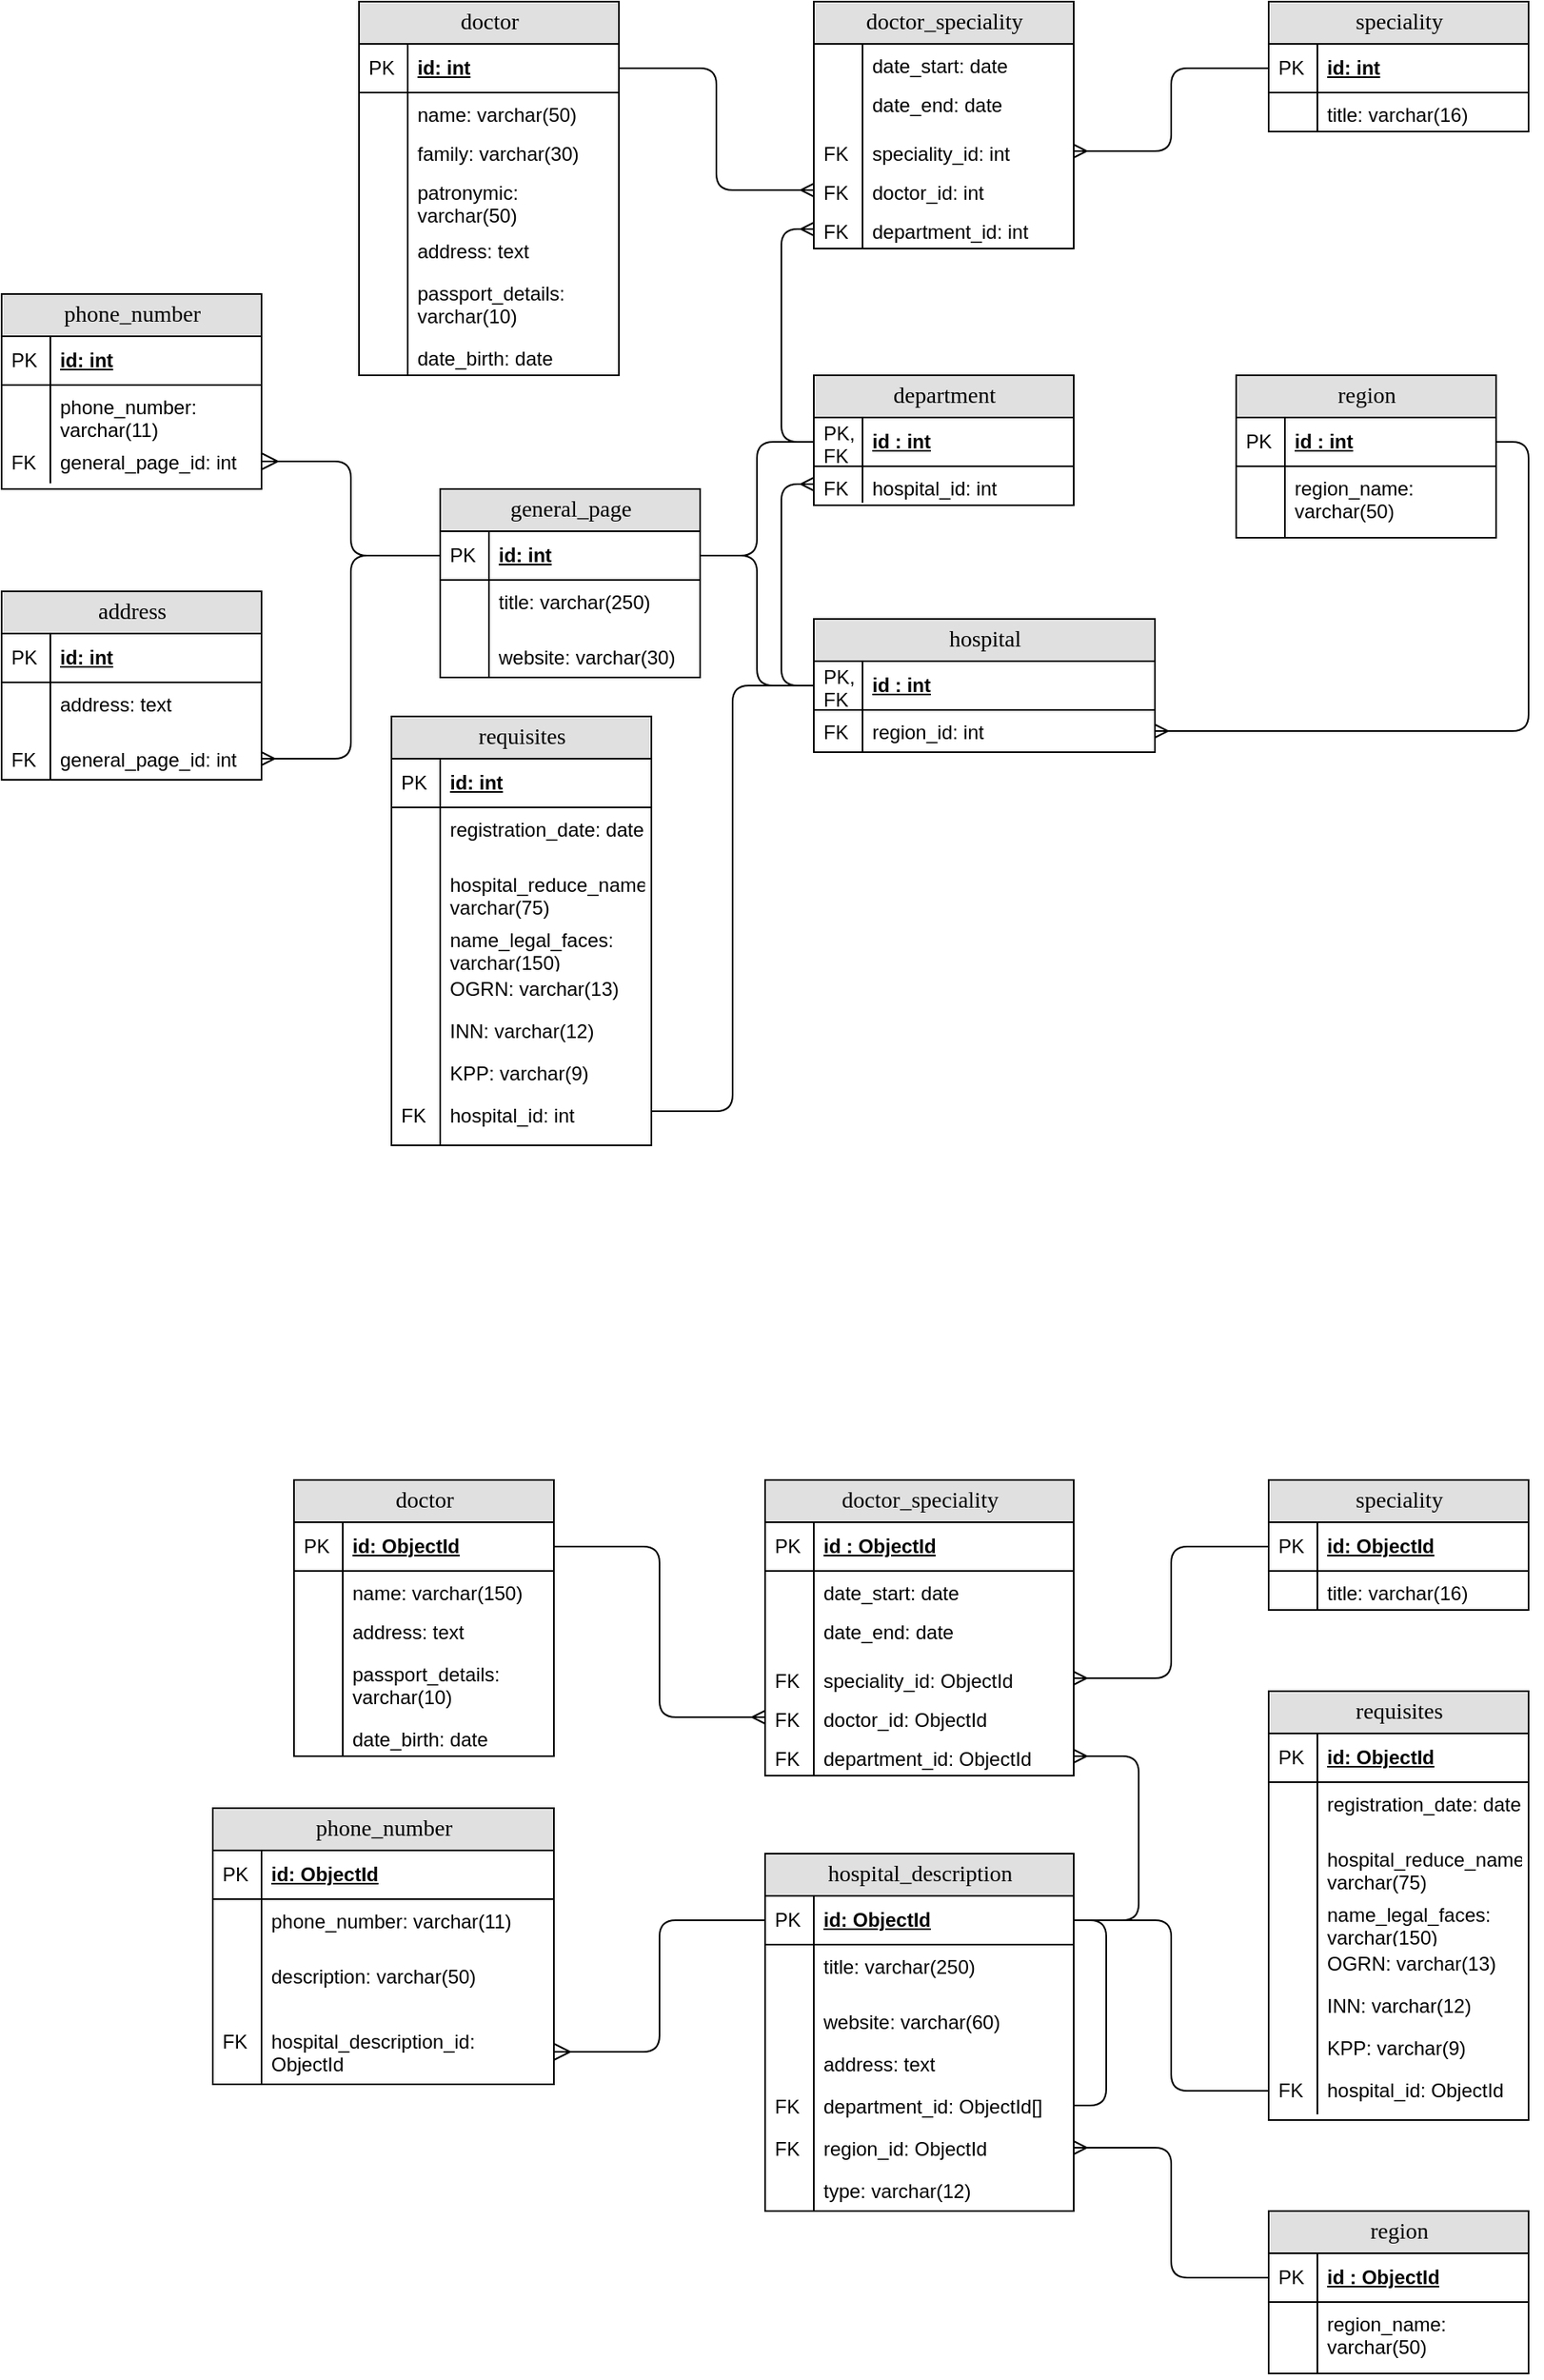 <mxfile version="26.2.14">
  <diagram name="Page-1" id="dVs8OsA0iksUP0Qgc_Z3">
    <mxGraphModel dx="1088" dy="-435" grid="1" gridSize="10" guides="1" tooltips="1" connect="1" arrows="1" fold="1" page="1" pageScale="1" pageWidth="850" pageHeight="1100" math="0" shadow="0">
      <root>
        <mxCell id="0" />
        <mxCell id="1" parent="0" />
        <mxCell id="ek5v8dxNKUhhb1RWZ95k-1" value="doctor" style="swimlane;html=1;fontStyle=0;childLayout=stackLayout;horizontal=1;startSize=26;fillColor=#e0e0e0;horizontalStack=0;resizeParent=1;resizeLast=0;collapsible=1;marginBottom=0;swimlaneFillColor=#ffffff;align=center;rounded=0;shadow=0;comic=0;labelBackgroundColor=none;strokeWidth=1;fontFamily=Verdana;fontSize=14" parent="1" vertex="1">
          <mxGeometry x="1040" y="1400" width="160" height="230" as="geometry" />
        </mxCell>
        <mxCell id="ek5v8dxNKUhhb1RWZ95k-2" value="id: int" style="shape=partialRectangle;top=0;left=0;right=0;bottom=1;html=1;align=left;verticalAlign=middle;fillColor=none;spacingLeft=34;spacingRight=4;whiteSpace=wrap;overflow=hidden;rotatable=0;points=[[0,0.5],[1,0.5]];portConstraint=eastwest;dropTarget=0;fontStyle=5;" parent="ek5v8dxNKUhhb1RWZ95k-1" vertex="1">
          <mxGeometry y="26" width="160" height="30" as="geometry" />
        </mxCell>
        <mxCell id="ek5v8dxNKUhhb1RWZ95k-3" value="PK" style="shape=partialRectangle;top=0;left=0;bottom=0;html=1;fillColor=none;align=left;verticalAlign=middle;spacingLeft=4;spacingRight=4;whiteSpace=wrap;overflow=hidden;rotatable=0;points=[];portConstraint=eastwest;part=1;" parent="ek5v8dxNKUhhb1RWZ95k-2" vertex="1" connectable="0">
          <mxGeometry width="30" height="30" as="geometry" />
        </mxCell>
        <mxCell id="ek5v8dxNKUhhb1RWZ95k-4" value="name: varchar(50)" style="shape=partialRectangle;top=0;left=0;right=0;bottom=0;html=1;align=left;verticalAlign=top;fillColor=none;spacingLeft=34;spacingRight=4;whiteSpace=wrap;overflow=hidden;rotatable=0;points=[[0,0.5],[1,0.5]];portConstraint=eastwest;dropTarget=0;" parent="ek5v8dxNKUhhb1RWZ95k-1" vertex="1">
          <mxGeometry y="56" width="160" height="24" as="geometry" />
        </mxCell>
        <mxCell id="ek5v8dxNKUhhb1RWZ95k-5" value="" style="shape=partialRectangle;top=0;left=0;bottom=0;html=1;fillColor=none;align=left;verticalAlign=top;spacingLeft=4;spacingRight=4;whiteSpace=wrap;overflow=hidden;rotatable=0;points=[];portConstraint=eastwest;part=1;" parent="ek5v8dxNKUhhb1RWZ95k-4" vertex="1" connectable="0">
          <mxGeometry width="30" height="24" as="geometry" />
        </mxCell>
        <mxCell id="uEI8NuRXZzRvNwrCecPR-1" value="family: varchar(30)" style="shape=partialRectangle;top=0;left=0;right=0;bottom=0;html=1;align=left;verticalAlign=top;fillColor=none;spacingLeft=34;spacingRight=4;whiteSpace=wrap;overflow=hidden;rotatable=0;points=[[0,0.5],[1,0.5]];portConstraint=eastwest;dropTarget=0;" parent="ek5v8dxNKUhhb1RWZ95k-1" vertex="1">
          <mxGeometry y="80" width="160" height="24" as="geometry" />
        </mxCell>
        <mxCell id="uEI8NuRXZzRvNwrCecPR-2" value="" style="shape=partialRectangle;top=0;left=0;bottom=0;html=1;fillColor=none;align=left;verticalAlign=top;spacingLeft=4;spacingRight=4;whiteSpace=wrap;overflow=hidden;rotatable=0;points=[];portConstraint=eastwest;part=1;" parent="uEI8NuRXZzRvNwrCecPR-1" vertex="1" connectable="0">
          <mxGeometry width="30" height="24" as="geometry" />
        </mxCell>
        <mxCell id="uEI8NuRXZzRvNwrCecPR-3" value="patronymic: varchar(50)" style="shape=partialRectangle;top=0;left=0;right=0;bottom=0;html=1;align=left;verticalAlign=top;fillColor=none;spacingLeft=34;spacingRight=4;whiteSpace=wrap;overflow=hidden;rotatable=0;points=[[0,0.5],[1,0.5]];portConstraint=eastwest;dropTarget=0;" parent="ek5v8dxNKUhhb1RWZ95k-1" vertex="1">
          <mxGeometry y="104" width="160" height="36" as="geometry" />
        </mxCell>
        <mxCell id="uEI8NuRXZzRvNwrCecPR-4" value="" style="shape=partialRectangle;top=0;left=0;bottom=0;html=1;fillColor=none;align=left;verticalAlign=top;spacingLeft=4;spacingRight=4;whiteSpace=wrap;overflow=hidden;rotatable=0;points=[];portConstraint=eastwest;part=1;" parent="uEI8NuRXZzRvNwrCecPR-3" vertex="1" connectable="0">
          <mxGeometry width="30" height="36" as="geometry" />
        </mxCell>
        <mxCell id="ek5v8dxNKUhhb1RWZ95k-6" value="address: text" style="shape=partialRectangle;top=0;left=0;right=0;bottom=0;html=1;align=left;verticalAlign=top;fillColor=none;spacingLeft=34;spacingRight=4;whiteSpace=wrap;overflow=hidden;rotatable=0;points=[[0,0.5],[1,0.5]];portConstraint=eastwest;dropTarget=0;" parent="ek5v8dxNKUhhb1RWZ95k-1" vertex="1">
          <mxGeometry y="140" width="160" height="26" as="geometry" />
        </mxCell>
        <mxCell id="ek5v8dxNKUhhb1RWZ95k-7" value="" style="shape=partialRectangle;top=0;left=0;bottom=0;html=1;fillColor=none;align=left;verticalAlign=top;spacingLeft=4;spacingRight=4;whiteSpace=wrap;overflow=hidden;rotatable=0;points=[];portConstraint=eastwest;part=1;" parent="ek5v8dxNKUhhb1RWZ95k-6" vertex="1" connectable="0">
          <mxGeometry width="30" height="26" as="geometry" />
        </mxCell>
        <mxCell id="ek5v8dxNKUhhb1RWZ95k-12" value="passport_details: varchar(10)" style="shape=partialRectangle;top=0;left=0;right=0;bottom=0;html=1;align=left;verticalAlign=top;fillColor=none;spacingLeft=34;spacingRight=4;whiteSpace=wrap;overflow=hidden;rotatable=0;points=[[0,0.5],[1,0.5]];portConstraint=eastwest;dropTarget=0;" parent="ek5v8dxNKUhhb1RWZ95k-1" vertex="1">
          <mxGeometry y="166" width="160" height="40" as="geometry" />
        </mxCell>
        <mxCell id="ek5v8dxNKUhhb1RWZ95k-13" value="" style="shape=partialRectangle;top=0;left=0;bottom=0;html=1;fillColor=none;align=left;verticalAlign=top;spacingLeft=4;spacingRight=4;whiteSpace=wrap;overflow=hidden;rotatable=0;points=[];portConstraint=eastwest;part=1;" parent="ek5v8dxNKUhhb1RWZ95k-12" vertex="1" connectable="0">
          <mxGeometry width="30" height="40" as="geometry" />
        </mxCell>
        <mxCell id="6SW37gBkgEgi1d9ykAT9-1" value="date_birth: date" style="shape=partialRectangle;top=0;left=0;right=0;bottom=0;html=1;align=left;verticalAlign=top;fillColor=none;spacingLeft=34;spacingRight=4;whiteSpace=wrap;overflow=hidden;rotatable=0;points=[[0,0.5],[1,0.5]];portConstraint=eastwest;dropTarget=0;" parent="ek5v8dxNKUhhb1RWZ95k-1" vertex="1">
          <mxGeometry y="206" width="160" height="24" as="geometry" />
        </mxCell>
        <mxCell id="6SW37gBkgEgi1d9ykAT9-2" value="" style="shape=partialRectangle;top=0;left=0;bottom=0;html=1;fillColor=none;align=left;verticalAlign=top;spacingLeft=4;spacingRight=4;whiteSpace=wrap;overflow=hidden;rotatable=0;points=[];portConstraint=eastwest;part=1;" parent="6SW37gBkgEgi1d9ykAT9-1" vertex="1" connectable="0">
          <mxGeometry width="30" height="24" as="geometry" />
        </mxCell>
        <mxCell id="ek5v8dxNKUhhb1RWZ95k-14" value="speciality" style="swimlane;html=1;fontStyle=0;childLayout=stackLayout;horizontal=1;startSize=26;fillColor=#e0e0e0;horizontalStack=0;resizeParent=1;resizeLast=0;collapsible=1;marginBottom=0;swimlaneFillColor=#ffffff;align=center;rounded=0;shadow=0;comic=0;labelBackgroundColor=none;strokeWidth=1;fontFamily=Verdana;fontSize=14" parent="1" vertex="1">
          <mxGeometry x="1600" y="1400" width="160" height="80" as="geometry" />
        </mxCell>
        <mxCell id="ek5v8dxNKUhhb1RWZ95k-15" value="id: int" style="shape=partialRectangle;top=0;left=0;right=0;bottom=1;html=1;align=left;verticalAlign=middle;fillColor=none;spacingLeft=34;spacingRight=4;whiteSpace=wrap;overflow=hidden;rotatable=0;points=[[0,0.5],[1,0.5]];portConstraint=eastwest;dropTarget=0;fontStyle=5;" parent="ek5v8dxNKUhhb1RWZ95k-14" vertex="1">
          <mxGeometry y="26" width="160" height="30" as="geometry" />
        </mxCell>
        <mxCell id="ek5v8dxNKUhhb1RWZ95k-16" value="PK" style="shape=partialRectangle;top=0;left=0;bottom=0;html=1;fillColor=none;align=left;verticalAlign=middle;spacingLeft=4;spacingRight=4;whiteSpace=wrap;overflow=hidden;rotatable=0;points=[];portConstraint=eastwest;part=1;" parent="ek5v8dxNKUhhb1RWZ95k-15" vertex="1" connectable="0">
          <mxGeometry width="30" height="30" as="geometry" />
        </mxCell>
        <mxCell id="ek5v8dxNKUhhb1RWZ95k-17" value="title: varchar(16)" style="shape=partialRectangle;top=0;left=0;right=0;bottom=0;html=1;align=left;verticalAlign=top;fillColor=none;spacingLeft=34;spacingRight=4;whiteSpace=wrap;overflow=hidden;rotatable=0;points=[[0,0.5],[1,0.5]];portConstraint=eastwest;dropTarget=0;" parent="ek5v8dxNKUhhb1RWZ95k-14" vertex="1">
          <mxGeometry y="56" width="160" height="24" as="geometry" />
        </mxCell>
        <mxCell id="ek5v8dxNKUhhb1RWZ95k-18" value="" style="shape=partialRectangle;top=0;left=0;bottom=0;html=1;fillColor=none;align=left;verticalAlign=top;spacingLeft=4;spacingRight=4;whiteSpace=wrap;overflow=hidden;rotatable=0;points=[];portConstraint=eastwest;part=1;" parent="ek5v8dxNKUhhb1RWZ95k-17" vertex="1" connectable="0">
          <mxGeometry width="30" height="24" as="geometry" />
        </mxCell>
        <mxCell id="ek5v8dxNKUhhb1RWZ95k-19" value="doctor_speciality" style="swimlane;html=1;fontStyle=0;childLayout=stackLayout;horizontal=1;startSize=26;fillColor=#e0e0e0;horizontalStack=0;resizeParent=1;resizeLast=0;collapsible=1;marginBottom=0;swimlaneFillColor=#ffffff;align=center;rounded=0;shadow=0;comic=0;labelBackgroundColor=none;strokeWidth=1;fontFamily=Verdana;fontSize=14" parent="1" vertex="1">
          <mxGeometry x="1320" y="1400" width="160" height="152" as="geometry" />
        </mxCell>
        <mxCell id="ek5v8dxNKUhhb1RWZ95k-8" value="date_start: date" style="shape=partialRectangle;top=0;left=0;right=0;bottom=0;html=1;align=left;verticalAlign=top;fillColor=none;spacingLeft=34;spacingRight=4;whiteSpace=wrap;overflow=hidden;rotatable=0;points=[[0,0.5],[1,0.5]];portConstraint=eastwest;dropTarget=0;" parent="ek5v8dxNKUhhb1RWZ95k-19" vertex="1">
          <mxGeometry y="26" width="160" height="24" as="geometry" />
        </mxCell>
        <mxCell id="ek5v8dxNKUhhb1RWZ95k-9" value="" style="shape=partialRectangle;top=0;left=0;bottom=0;html=1;fillColor=none;align=left;verticalAlign=top;spacingLeft=4;spacingRight=4;whiteSpace=wrap;overflow=hidden;rotatable=0;points=[];portConstraint=eastwest;part=1;" parent="ek5v8dxNKUhhb1RWZ95k-8" vertex="1" connectable="0">
          <mxGeometry width="30" height="24" as="geometry" />
        </mxCell>
        <mxCell id="ek5v8dxNKUhhb1RWZ95k-10" value="date_end: date" style="shape=partialRectangle;top=0;left=0;right=0;bottom=0;html=1;align=left;verticalAlign=top;fillColor=none;spacingLeft=34;spacingRight=4;whiteSpace=wrap;overflow=hidden;rotatable=0;points=[[0,0.5],[1,0.5]];portConstraint=eastwest;dropTarget=0;" parent="ek5v8dxNKUhhb1RWZ95k-19" vertex="1">
          <mxGeometry y="50" width="160" height="30" as="geometry" />
        </mxCell>
        <mxCell id="ek5v8dxNKUhhb1RWZ95k-11" value="" style="shape=partialRectangle;top=0;left=0;bottom=0;html=1;fillColor=none;align=left;verticalAlign=top;spacingLeft=4;spacingRight=4;whiteSpace=wrap;overflow=hidden;rotatable=0;points=[];portConstraint=eastwest;part=1;" parent="ek5v8dxNKUhhb1RWZ95k-10" vertex="1" connectable="0">
          <mxGeometry width="30" height="30" as="geometry" />
        </mxCell>
        <mxCell id="ek5v8dxNKUhhb1RWZ95k-20" value="speciality_id: int" style="shape=partialRectangle;top=0;left=0;right=0;bottom=0;html=1;align=left;verticalAlign=top;fillColor=none;spacingLeft=34;spacingRight=4;whiteSpace=wrap;overflow=hidden;rotatable=0;points=[[0,0.5],[1,0.5]];portConstraint=eastwest;dropTarget=0;" parent="ek5v8dxNKUhhb1RWZ95k-19" vertex="1">
          <mxGeometry y="80" width="160" height="24" as="geometry" />
        </mxCell>
        <mxCell id="ek5v8dxNKUhhb1RWZ95k-21" value="FK" style="shape=partialRectangle;top=0;left=0;bottom=0;html=1;fillColor=none;align=left;verticalAlign=top;spacingLeft=4;spacingRight=4;whiteSpace=wrap;overflow=hidden;rotatable=0;points=[];portConstraint=eastwest;part=1;" parent="ek5v8dxNKUhhb1RWZ95k-20" vertex="1" connectable="0">
          <mxGeometry width="30" height="24" as="geometry" />
        </mxCell>
        <mxCell id="ek5v8dxNKUhhb1RWZ95k-22" value="doctor_id: int" style="shape=partialRectangle;top=0;left=0;right=0;bottom=0;html=1;align=left;verticalAlign=top;fillColor=none;spacingLeft=34;spacingRight=4;whiteSpace=wrap;overflow=hidden;rotatable=0;points=[[0,0.5],[1,0.5]];portConstraint=eastwest;dropTarget=0;" parent="ek5v8dxNKUhhb1RWZ95k-19" vertex="1">
          <mxGeometry y="104" width="160" height="24" as="geometry" />
        </mxCell>
        <mxCell id="ek5v8dxNKUhhb1RWZ95k-23" value="FK" style="shape=partialRectangle;top=0;left=0;bottom=0;html=1;fillColor=none;align=left;verticalAlign=top;spacingLeft=4;spacingRight=4;whiteSpace=wrap;overflow=hidden;rotatable=0;points=[];portConstraint=eastwest;part=1;" parent="ek5v8dxNKUhhb1RWZ95k-22" vertex="1" connectable="0">
          <mxGeometry width="30" height="24" as="geometry" />
        </mxCell>
        <mxCell id="ek5v8dxNKUhhb1RWZ95k-35" value="department_id: int" style="shape=partialRectangle;top=0;left=0;right=0;bottom=0;html=1;align=left;verticalAlign=top;fillColor=none;spacingLeft=34;spacingRight=4;whiteSpace=wrap;overflow=hidden;rotatable=0;points=[[0,0.5],[1,0.5]];portConstraint=eastwest;dropTarget=0;" parent="ek5v8dxNKUhhb1RWZ95k-19" vertex="1">
          <mxGeometry y="128" width="160" height="24" as="geometry" />
        </mxCell>
        <mxCell id="ek5v8dxNKUhhb1RWZ95k-36" value="FK" style="shape=partialRectangle;top=0;left=0;bottom=0;html=1;fillColor=none;align=left;verticalAlign=top;spacingLeft=4;spacingRight=4;whiteSpace=wrap;overflow=hidden;rotatable=0;points=[];portConstraint=eastwest;part=1;" parent="ek5v8dxNKUhhb1RWZ95k-35" vertex="1" connectable="0">
          <mxGeometry width="30" height="24" as="geometry" />
        </mxCell>
        <mxCell id="ek5v8dxNKUhhb1RWZ95k-26" style="edgeStyle=orthogonalEdgeStyle;rounded=1;orthogonalLoop=1;jettySize=auto;html=1;exitX=1;exitY=0.5;exitDx=0;exitDy=0;entryX=0;entryY=0.5;entryDx=0;entryDy=0;curved=0;endArrow=none;endFill=0;startArrow=ERmany;startFill=0;" parent="1" source="ek5v8dxNKUhhb1RWZ95k-20" target="ek5v8dxNKUhhb1RWZ95k-15" edge="1">
          <mxGeometry relative="1" as="geometry" />
        </mxCell>
        <mxCell id="ek5v8dxNKUhhb1RWZ95k-27" style="edgeStyle=orthogonalEdgeStyle;rounded=1;orthogonalLoop=1;jettySize=auto;html=1;exitX=1;exitY=0.5;exitDx=0;exitDy=0;entryX=0;entryY=0.5;entryDx=0;entryDy=0;curved=0;endArrow=ERmany;endFill=0;" parent="1" source="ek5v8dxNKUhhb1RWZ95k-2" target="ek5v8dxNKUhhb1RWZ95k-22" edge="1">
          <mxGeometry relative="1" as="geometry" />
        </mxCell>
        <mxCell id="ek5v8dxNKUhhb1RWZ95k-28" value="department" style="swimlane;html=1;fontStyle=0;childLayout=stackLayout;horizontal=1;startSize=26;fillColor=#e0e0e0;horizontalStack=0;resizeParent=1;resizeLast=0;collapsible=1;marginBottom=0;swimlaneFillColor=#ffffff;align=center;rounded=0;shadow=0;comic=0;labelBackgroundColor=none;strokeWidth=1;fontFamily=Verdana;fontSize=14" parent="1" vertex="1">
          <mxGeometry x="1320" y="1630" width="160" height="80" as="geometry" />
        </mxCell>
        <mxCell id="ek5v8dxNKUhhb1RWZ95k-29" value="id : int" style="shape=partialRectangle;top=0;left=0;right=0;bottom=1;html=1;align=left;verticalAlign=middle;fillColor=none;spacingLeft=34;spacingRight=4;whiteSpace=wrap;overflow=hidden;rotatable=0;points=[[0,0.5],[1,0.5]];portConstraint=eastwest;dropTarget=0;fontStyle=5;" parent="ek5v8dxNKUhhb1RWZ95k-28" vertex="1">
          <mxGeometry y="26" width="160" height="30" as="geometry" />
        </mxCell>
        <mxCell id="ek5v8dxNKUhhb1RWZ95k-30" value="PK, FK" style="shape=partialRectangle;top=0;left=0;bottom=0;html=1;fillColor=none;align=left;verticalAlign=middle;spacingLeft=4;spacingRight=4;whiteSpace=wrap;overflow=hidden;rotatable=0;points=[];portConstraint=eastwest;part=1;" parent="ek5v8dxNKUhhb1RWZ95k-29" vertex="1" connectable="0">
          <mxGeometry width="30" height="30" as="geometry" />
        </mxCell>
        <mxCell id="ek5v8dxNKUhhb1RWZ95k-47" value="hospital_id: int" style="shape=partialRectangle;top=0;left=0;right=0;bottom=0;html=1;align=left;verticalAlign=top;fillColor=none;spacingLeft=34;spacingRight=4;whiteSpace=wrap;overflow=hidden;rotatable=0;points=[[0,0.5],[1,0.5]];portConstraint=eastwest;dropTarget=0;" parent="ek5v8dxNKUhhb1RWZ95k-28" vertex="1">
          <mxGeometry y="56" width="160" height="22" as="geometry" />
        </mxCell>
        <mxCell id="ek5v8dxNKUhhb1RWZ95k-48" value="FK" style="shape=partialRectangle;top=0;left=0;bottom=0;html=1;fillColor=none;align=left;verticalAlign=top;spacingLeft=4;spacingRight=4;whiteSpace=wrap;overflow=hidden;rotatable=0;points=[];portConstraint=eastwest;part=1;" parent="ek5v8dxNKUhhb1RWZ95k-47" vertex="1" connectable="0">
          <mxGeometry width="30" height="22" as="geometry" />
        </mxCell>
        <mxCell id="ek5v8dxNKUhhb1RWZ95k-38" value="region" style="swimlane;html=1;fontStyle=0;childLayout=stackLayout;horizontal=1;startSize=26;fillColor=#e0e0e0;horizontalStack=0;resizeParent=1;resizeLast=0;collapsible=1;marginBottom=0;swimlaneFillColor=#ffffff;align=center;rounded=0;shadow=0;comic=0;labelBackgroundColor=none;strokeWidth=1;fontFamily=Verdana;fontSize=14" parent="1" vertex="1">
          <mxGeometry x="1580" y="1630" width="160" height="100" as="geometry" />
        </mxCell>
        <mxCell id="ek5v8dxNKUhhb1RWZ95k-39" value="id : int" style="shape=partialRectangle;top=0;left=0;right=0;bottom=1;html=1;align=left;verticalAlign=middle;fillColor=none;spacingLeft=34;spacingRight=4;whiteSpace=wrap;overflow=hidden;rotatable=0;points=[[0,0.5],[1,0.5]];portConstraint=eastwest;dropTarget=0;fontStyle=5;" parent="ek5v8dxNKUhhb1RWZ95k-38" vertex="1">
          <mxGeometry y="26" width="160" height="30" as="geometry" />
        </mxCell>
        <mxCell id="ek5v8dxNKUhhb1RWZ95k-40" value="PK" style="shape=partialRectangle;top=0;left=0;bottom=0;html=1;fillColor=none;align=left;verticalAlign=middle;spacingLeft=4;spacingRight=4;whiteSpace=wrap;overflow=hidden;rotatable=0;points=[];portConstraint=eastwest;part=1;" parent="ek5v8dxNKUhhb1RWZ95k-39" vertex="1" connectable="0">
          <mxGeometry width="30" height="30" as="geometry" />
        </mxCell>
        <mxCell id="ek5v8dxNKUhhb1RWZ95k-41" value="region_name: varchar(50)" style="shape=partialRectangle;top=0;left=0;right=0;bottom=0;html=1;align=left;verticalAlign=top;fillColor=none;spacingLeft=34;spacingRight=4;whiteSpace=wrap;overflow=hidden;rotatable=0;points=[[0,0.5],[1,0.5]];portConstraint=eastwest;dropTarget=0;" parent="ek5v8dxNKUhhb1RWZ95k-38" vertex="1">
          <mxGeometry y="56" width="160" height="44" as="geometry" />
        </mxCell>
        <mxCell id="ek5v8dxNKUhhb1RWZ95k-42" value="" style="shape=partialRectangle;top=0;left=0;bottom=0;html=1;fillColor=none;align=left;verticalAlign=top;spacingLeft=4;spacingRight=4;whiteSpace=wrap;overflow=hidden;rotatable=0;points=[];portConstraint=eastwest;part=1;" parent="ek5v8dxNKUhhb1RWZ95k-41" vertex="1" connectable="0">
          <mxGeometry width="30" height="44" as="geometry" />
        </mxCell>
        <mxCell id="ek5v8dxNKUhhb1RWZ95k-45" style="edgeStyle=orthogonalEdgeStyle;rounded=1;orthogonalLoop=1;jettySize=auto;html=1;exitX=0;exitY=0.5;exitDx=0;exitDy=0;entryX=0;entryY=0.5;entryDx=0;entryDy=0;curved=0;endArrow=ERmany;endFill=0;" parent="1" source="ek5v8dxNKUhhb1RWZ95k-29" target="ek5v8dxNKUhhb1RWZ95k-35" edge="1">
          <mxGeometry relative="1" as="geometry" />
        </mxCell>
        <mxCell id="ek5v8dxNKUhhb1RWZ95k-49" value="hospital" style="swimlane;html=1;fontStyle=0;childLayout=stackLayout;horizontal=1;startSize=26;fillColor=#e0e0e0;horizontalStack=0;resizeParent=1;resizeLast=0;collapsible=1;marginBottom=0;swimlaneFillColor=#ffffff;align=center;rounded=0;shadow=0;comic=0;labelBackgroundColor=none;strokeWidth=1;fontFamily=Verdana;fontSize=14" parent="1" vertex="1">
          <mxGeometry x="1320" y="1780" width="210" height="82" as="geometry" />
        </mxCell>
        <mxCell id="ek5v8dxNKUhhb1RWZ95k-50" value="id : int" style="shape=partialRectangle;top=0;left=0;right=0;bottom=1;html=1;align=left;verticalAlign=middle;fillColor=none;spacingLeft=34;spacingRight=4;whiteSpace=wrap;overflow=hidden;rotatable=0;points=[[0,0.5],[1,0.5]];portConstraint=eastwest;dropTarget=0;fontStyle=5;" parent="ek5v8dxNKUhhb1RWZ95k-49" vertex="1">
          <mxGeometry y="26" width="210" height="30" as="geometry" />
        </mxCell>
        <mxCell id="ek5v8dxNKUhhb1RWZ95k-51" value="PK, FK" style="shape=partialRectangle;top=0;left=0;bottom=0;html=1;fillColor=none;align=left;verticalAlign=middle;spacingLeft=4;spacingRight=4;whiteSpace=wrap;overflow=hidden;rotatable=0;points=[];portConstraint=eastwest;part=1;" parent="ek5v8dxNKUhhb1RWZ95k-50" vertex="1" connectable="0">
          <mxGeometry width="30" height="30" as="geometry" />
        </mxCell>
        <mxCell id="ek5v8dxNKUhhb1RWZ95k-54" value="region_id: int" style="shape=partialRectangle;top=0;left=0;right=0;bottom=0;html=1;align=left;verticalAlign=top;fillColor=none;spacingLeft=34;spacingRight=4;whiteSpace=wrap;overflow=hidden;rotatable=0;points=[[0,0.5],[1,0.5]];portConstraint=eastwest;dropTarget=0;" parent="ek5v8dxNKUhhb1RWZ95k-49" vertex="1">
          <mxGeometry y="56" width="210" height="26" as="geometry" />
        </mxCell>
        <mxCell id="ek5v8dxNKUhhb1RWZ95k-55" value="FK" style="shape=partialRectangle;top=0;left=0;bottom=0;html=1;fillColor=none;align=left;verticalAlign=top;spacingLeft=4;spacingRight=4;whiteSpace=wrap;overflow=hidden;rotatable=0;points=[];portConstraint=eastwest;part=1;" parent="ek5v8dxNKUhhb1RWZ95k-54" vertex="1" connectable="0">
          <mxGeometry width="30" height="26" as="geometry" />
        </mxCell>
        <mxCell id="ek5v8dxNKUhhb1RWZ95k-56" style="edgeStyle=orthogonalEdgeStyle;rounded=1;orthogonalLoop=1;jettySize=auto;html=1;exitX=0;exitY=0.5;exitDx=0;exitDy=0;entryX=0;entryY=0.5;entryDx=0;entryDy=0;curved=0;endArrow=none;endFill=0;startArrow=ERmany;startFill=0;" parent="1" source="ek5v8dxNKUhhb1RWZ95k-47" target="ek5v8dxNKUhhb1RWZ95k-50" edge="1">
          <mxGeometry relative="1" as="geometry" />
        </mxCell>
        <mxCell id="ek5v8dxNKUhhb1RWZ95k-57" style="edgeStyle=orthogonalEdgeStyle;rounded=1;orthogonalLoop=1;jettySize=auto;html=1;exitX=1;exitY=0.5;exitDx=0;exitDy=0;entryX=1;entryY=0.5;entryDx=0;entryDy=0;curved=0;endArrow=none;endFill=0;startArrow=ERmany;startFill=0;" parent="1" source="ek5v8dxNKUhhb1RWZ95k-54" target="ek5v8dxNKUhhb1RWZ95k-39" edge="1">
          <mxGeometry relative="1" as="geometry" />
        </mxCell>
        <mxCell id="ek5v8dxNKUhhb1RWZ95k-58" value="phone_number" style="swimlane;html=1;fontStyle=0;childLayout=stackLayout;horizontal=1;startSize=26;fillColor=#e0e0e0;horizontalStack=0;resizeParent=1;resizeLast=0;collapsible=1;marginBottom=0;swimlaneFillColor=#ffffff;align=center;rounded=0;shadow=0;comic=0;labelBackgroundColor=none;strokeWidth=1;fontFamily=Verdana;fontSize=14" parent="1" vertex="1">
          <mxGeometry x="820" y="1580" width="160" height="120" as="geometry" />
        </mxCell>
        <mxCell id="ek5v8dxNKUhhb1RWZ95k-59" value="id: int" style="shape=partialRectangle;top=0;left=0;right=0;bottom=1;html=1;align=left;verticalAlign=middle;fillColor=none;spacingLeft=34;spacingRight=4;whiteSpace=wrap;overflow=hidden;rotatable=0;points=[[0,0.5],[1,0.5]];portConstraint=eastwest;dropTarget=0;fontStyle=5;" parent="ek5v8dxNKUhhb1RWZ95k-58" vertex="1">
          <mxGeometry y="26" width="160" height="30" as="geometry" />
        </mxCell>
        <mxCell id="ek5v8dxNKUhhb1RWZ95k-60" value="PK" style="shape=partialRectangle;top=0;left=0;bottom=0;html=1;fillColor=none;align=left;verticalAlign=middle;spacingLeft=4;spacingRight=4;whiteSpace=wrap;overflow=hidden;rotatable=0;points=[];portConstraint=eastwest;part=1;" parent="ek5v8dxNKUhhb1RWZ95k-59" vertex="1" connectable="0">
          <mxGeometry width="30" height="30" as="geometry" />
        </mxCell>
        <mxCell id="ek5v8dxNKUhhb1RWZ95k-61" value="phone_number: varchar(11)" style="shape=partialRectangle;top=0;left=0;right=0;bottom=0;html=1;align=left;verticalAlign=top;fillColor=none;spacingLeft=34;spacingRight=4;whiteSpace=wrap;overflow=hidden;rotatable=0;points=[[0,0.5],[1,0.5]];portConstraint=eastwest;dropTarget=0;" parent="ek5v8dxNKUhhb1RWZ95k-58" vertex="1">
          <mxGeometry y="56" width="160" height="34" as="geometry" />
        </mxCell>
        <mxCell id="ek5v8dxNKUhhb1RWZ95k-62" value="" style="shape=partialRectangle;top=0;left=0;bottom=0;html=1;fillColor=none;align=left;verticalAlign=top;spacingLeft=4;spacingRight=4;whiteSpace=wrap;overflow=hidden;rotatable=0;points=[];portConstraint=eastwest;part=1;" parent="ek5v8dxNKUhhb1RWZ95k-61" vertex="1" connectable="0">
          <mxGeometry width="30" height="34" as="geometry" />
        </mxCell>
        <mxCell id="xQ43C8E57D6lBST1Aj7C-15" value="general_page_id: int" style="shape=partialRectangle;top=0;left=0;right=0;bottom=0;html=1;align=left;verticalAlign=top;fillColor=none;spacingLeft=34;spacingRight=4;whiteSpace=wrap;overflow=hidden;rotatable=0;points=[[0,0.5],[1,0.5]];portConstraint=eastwest;dropTarget=0;" parent="ek5v8dxNKUhhb1RWZ95k-58" vertex="1">
          <mxGeometry y="90" width="160" height="26" as="geometry" />
        </mxCell>
        <mxCell id="xQ43C8E57D6lBST1Aj7C-16" value="FK" style="shape=partialRectangle;top=0;left=0;bottom=0;html=1;fillColor=none;align=left;verticalAlign=top;spacingLeft=4;spacingRight=4;whiteSpace=wrap;overflow=hidden;rotatable=0;points=[];portConstraint=eastwest;part=1;" parent="xQ43C8E57D6lBST1Aj7C-15" vertex="1" connectable="0">
          <mxGeometry width="30" height="26" as="geometry" />
        </mxCell>
        <mxCell id="ek5v8dxNKUhhb1RWZ95k-70" value="requisites" style="swimlane;html=1;fontStyle=0;childLayout=stackLayout;horizontal=1;startSize=26;fillColor=#e0e0e0;horizontalStack=0;resizeParent=1;resizeLast=0;collapsible=1;marginBottom=0;swimlaneFillColor=#ffffff;align=center;rounded=0;shadow=0;comic=0;labelBackgroundColor=none;strokeWidth=1;fontFamily=Verdana;fontSize=14" parent="1" vertex="1">
          <mxGeometry x="1060" y="1840" width="160" height="264" as="geometry" />
        </mxCell>
        <mxCell id="ek5v8dxNKUhhb1RWZ95k-71" value="id: int" style="shape=partialRectangle;top=0;left=0;right=0;bottom=1;html=1;align=left;verticalAlign=middle;fillColor=none;spacingLeft=34;spacingRight=4;whiteSpace=wrap;overflow=hidden;rotatable=0;points=[[0,0.5],[1,0.5]];portConstraint=eastwest;dropTarget=0;fontStyle=5;" parent="ek5v8dxNKUhhb1RWZ95k-70" vertex="1">
          <mxGeometry y="26" width="160" height="30" as="geometry" />
        </mxCell>
        <mxCell id="ek5v8dxNKUhhb1RWZ95k-72" value="PK" style="shape=partialRectangle;top=0;left=0;bottom=0;html=1;fillColor=none;align=left;verticalAlign=middle;spacingLeft=4;spacingRight=4;whiteSpace=wrap;overflow=hidden;rotatable=0;points=[];portConstraint=eastwest;part=1;" parent="ek5v8dxNKUhhb1RWZ95k-71" vertex="1" connectable="0">
          <mxGeometry width="30" height="30" as="geometry" />
        </mxCell>
        <mxCell id="ek5v8dxNKUhhb1RWZ95k-73" value="registration_date: date" style="shape=partialRectangle;top=0;left=0;right=0;bottom=0;html=1;align=left;verticalAlign=top;fillColor=none;spacingLeft=34;spacingRight=4;whiteSpace=wrap;overflow=hidden;rotatable=0;points=[[0,0.5],[1,0.5]];portConstraint=eastwest;dropTarget=0;" parent="ek5v8dxNKUhhb1RWZ95k-70" vertex="1">
          <mxGeometry y="56" width="160" height="34" as="geometry" />
        </mxCell>
        <mxCell id="ek5v8dxNKUhhb1RWZ95k-74" value="" style="shape=partialRectangle;top=0;left=0;bottom=0;html=1;fillColor=none;align=left;verticalAlign=top;spacingLeft=4;spacingRight=4;whiteSpace=wrap;overflow=hidden;rotatable=0;points=[];portConstraint=eastwest;part=1;" parent="ek5v8dxNKUhhb1RWZ95k-73" vertex="1" connectable="0">
          <mxGeometry width="30" height="34" as="geometry" />
        </mxCell>
        <mxCell id="ek5v8dxNKUhhb1RWZ95k-88" value="hospital_reduce_name: varchar(75)" style="shape=partialRectangle;top=0;left=0;right=0;bottom=0;html=1;align=left;verticalAlign=top;fillColor=none;spacingLeft=34;spacingRight=4;whiteSpace=wrap;overflow=hidden;rotatable=0;points=[[0,0.5],[1,0.5]];portConstraint=eastwest;dropTarget=0;" parent="ek5v8dxNKUhhb1RWZ95k-70" vertex="1">
          <mxGeometry y="90" width="160" height="34" as="geometry" />
        </mxCell>
        <mxCell id="ek5v8dxNKUhhb1RWZ95k-89" value="" style="shape=partialRectangle;top=0;left=0;bottom=0;html=1;fillColor=none;align=left;verticalAlign=top;spacingLeft=4;spacingRight=4;whiteSpace=wrap;overflow=hidden;rotatable=0;points=[];portConstraint=eastwest;part=1;" parent="ek5v8dxNKUhhb1RWZ95k-88" vertex="1" connectable="0">
          <mxGeometry width="30" height="34" as="geometry" />
        </mxCell>
        <mxCell id="ek5v8dxNKUhhb1RWZ95k-75" value="name_legal_faces: varchar(150)" style="shape=partialRectangle;top=0;left=0;right=0;bottom=0;html=1;align=left;verticalAlign=top;fillColor=none;spacingLeft=34;spacingRight=4;whiteSpace=wrap;overflow=hidden;rotatable=0;points=[[0,0.5],[1,0.5]];portConstraint=eastwest;dropTarget=0;" parent="ek5v8dxNKUhhb1RWZ95k-70" vertex="1">
          <mxGeometry y="124" width="160" height="30" as="geometry" />
        </mxCell>
        <mxCell id="ek5v8dxNKUhhb1RWZ95k-76" value="" style="shape=partialRectangle;top=0;left=0;bottom=0;html=1;fillColor=none;align=left;verticalAlign=top;spacingLeft=4;spacingRight=4;whiteSpace=wrap;overflow=hidden;rotatable=0;points=[];portConstraint=eastwest;part=1;" parent="ek5v8dxNKUhhb1RWZ95k-75" vertex="1" connectable="0">
          <mxGeometry width="30" height="30.0" as="geometry" />
        </mxCell>
        <mxCell id="ek5v8dxNKUhhb1RWZ95k-77" value="OGRN: varchar(13)" style="shape=partialRectangle;top=0;left=0;right=0;bottom=0;html=1;align=left;verticalAlign=top;fillColor=none;spacingLeft=34;spacingRight=4;whiteSpace=wrap;overflow=hidden;rotatable=0;points=[[0,0.5],[1,0.5]];portConstraint=eastwest;dropTarget=0;" parent="ek5v8dxNKUhhb1RWZ95k-70" vertex="1">
          <mxGeometry y="154" width="160" height="26" as="geometry" />
        </mxCell>
        <mxCell id="ek5v8dxNKUhhb1RWZ95k-78" value="" style="shape=partialRectangle;top=0;left=0;bottom=0;html=1;fillColor=none;align=left;verticalAlign=top;spacingLeft=4;spacingRight=4;whiteSpace=wrap;overflow=hidden;rotatable=0;points=[];portConstraint=eastwest;part=1;" parent="ek5v8dxNKUhhb1RWZ95k-77" vertex="1" connectable="0">
          <mxGeometry width="30" height="26" as="geometry" />
        </mxCell>
        <mxCell id="ek5v8dxNKUhhb1RWZ95k-79" value="INN: varchar(12)" style="shape=partialRectangle;top=0;left=0;right=0;bottom=0;html=1;align=left;verticalAlign=top;fillColor=none;spacingLeft=34;spacingRight=4;whiteSpace=wrap;overflow=hidden;rotatable=0;points=[[0,0.5],[1,0.5]];portConstraint=eastwest;dropTarget=0;" parent="ek5v8dxNKUhhb1RWZ95k-70" vertex="1">
          <mxGeometry y="180" width="160" height="26" as="geometry" />
        </mxCell>
        <mxCell id="ek5v8dxNKUhhb1RWZ95k-80" value="" style="shape=partialRectangle;top=0;left=0;bottom=0;html=1;fillColor=none;align=left;verticalAlign=top;spacingLeft=4;spacingRight=4;whiteSpace=wrap;overflow=hidden;rotatable=0;points=[];portConstraint=eastwest;part=1;" parent="ek5v8dxNKUhhb1RWZ95k-79" vertex="1" connectable="0">
          <mxGeometry width="30" height="26" as="geometry" />
        </mxCell>
        <mxCell id="ek5v8dxNKUhhb1RWZ95k-81" value="KPP: varchar(9)" style="shape=partialRectangle;top=0;left=0;right=0;bottom=0;html=1;align=left;verticalAlign=top;fillColor=none;spacingLeft=34;spacingRight=4;whiteSpace=wrap;overflow=hidden;rotatable=0;points=[[0,0.5],[1,0.5]];portConstraint=eastwest;dropTarget=0;" parent="ek5v8dxNKUhhb1RWZ95k-70" vertex="1">
          <mxGeometry y="206" width="160" height="26" as="geometry" />
        </mxCell>
        <mxCell id="ek5v8dxNKUhhb1RWZ95k-82" value="" style="shape=partialRectangle;top=0;left=0;bottom=0;html=1;fillColor=none;align=left;verticalAlign=top;spacingLeft=4;spacingRight=4;whiteSpace=wrap;overflow=hidden;rotatable=0;points=[];portConstraint=eastwest;part=1;" parent="ek5v8dxNKUhhb1RWZ95k-81" vertex="1" connectable="0">
          <mxGeometry width="30" height="26" as="geometry" />
        </mxCell>
        <mxCell id="ek5v8dxNKUhhb1RWZ95k-83" value="hospital_id: int" style="shape=partialRectangle;top=0;left=0;right=0;bottom=0;html=1;align=left;verticalAlign=top;fillColor=none;spacingLeft=34;spacingRight=4;whiteSpace=wrap;overflow=hidden;rotatable=0;points=[[0,0.5],[1,0.5]];portConstraint=eastwest;dropTarget=0;" parent="ek5v8dxNKUhhb1RWZ95k-70" vertex="1">
          <mxGeometry y="232" width="160" height="22" as="geometry" />
        </mxCell>
        <mxCell id="ek5v8dxNKUhhb1RWZ95k-84" value="FK" style="shape=partialRectangle;top=0;left=0;bottom=0;html=1;fillColor=none;align=left;verticalAlign=top;spacingLeft=4;spacingRight=4;whiteSpace=wrap;overflow=hidden;rotatable=0;points=[];portConstraint=eastwest;part=1;" parent="ek5v8dxNKUhhb1RWZ95k-83" vertex="1" connectable="0">
          <mxGeometry width="30" height="22" as="geometry" />
        </mxCell>
        <mxCell id="ek5v8dxNKUhhb1RWZ95k-85" value="" style="shape=partialRectangle;top=0;left=0;right=0;bottom=0;html=1;align=left;verticalAlign=top;fillColor=none;spacingLeft=34;spacingRight=4;whiteSpace=wrap;overflow=hidden;rotatable=0;points=[[0,0.5],[1,0.5]];portConstraint=eastwest;dropTarget=0;" parent="ek5v8dxNKUhhb1RWZ95k-70" vertex="1">
          <mxGeometry y="254" width="160" height="10" as="geometry" />
        </mxCell>
        <mxCell id="ek5v8dxNKUhhb1RWZ95k-86" value="" style="shape=partialRectangle;top=0;left=0;bottom=0;html=1;fillColor=none;align=left;verticalAlign=top;spacingLeft=4;spacingRight=4;whiteSpace=wrap;overflow=hidden;rotatable=0;points=[];portConstraint=eastwest;part=1;" parent="ek5v8dxNKUhhb1RWZ95k-85" vertex="1" connectable="0">
          <mxGeometry width="30" height="10" as="geometry" />
        </mxCell>
        <mxCell id="ek5v8dxNKUhhb1RWZ95k-87" style="edgeStyle=orthogonalEdgeStyle;rounded=1;orthogonalLoop=1;jettySize=auto;html=1;exitX=1;exitY=0.5;exitDx=0;exitDy=0;entryX=0;entryY=0.5;entryDx=0;entryDy=0;curved=0;endArrow=none;endFill=0;" parent="1" source="ek5v8dxNKUhhb1RWZ95k-83" target="ek5v8dxNKUhhb1RWZ95k-50" edge="1">
          <mxGeometry relative="1" as="geometry" />
        </mxCell>
        <mxCell id="pkYthXJR7I66aIHZntoe-1" value="general_page" style="swimlane;html=1;fontStyle=0;childLayout=stackLayout;horizontal=1;startSize=26;fillColor=#e0e0e0;horizontalStack=0;resizeParent=1;resizeLast=0;collapsible=1;marginBottom=0;swimlaneFillColor=#ffffff;align=center;rounded=0;shadow=0;comic=0;labelBackgroundColor=none;strokeWidth=1;fontFamily=Verdana;fontSize=14" parent="1" vertex="1">
          <mxGeometry x="1090" y="1700" width="160" height="116" as="geometry" />
        </mxCell>
        <mxCell id="pkYthXJR7I66aIHZntoe-2" value="id: int" style="shape=partialRectangle;top=0;left=0;right=0;bottom=1;html=1;align=left;verticalAlign=middle;fillColor=none;spacingLeft=34;spacingRight=4;whiteSpace=wrap;overflow=hidden;rotatable=0;points=[[0,0.5],[1,0.5]];portConstraint=eastwest;dropTarget=0;fontStyle=5;" parent="pkYthXJR7I66aIHZntoe-1" vertex="1">
          <mxGeometry y="26" width="160" height="30" as="geometry" />
        </mxCell>
        <mxCell id="pkYthXJR7I66aIHZntoe-3" value="PK" style="shape=partialRectangle;top=0;left=0;bottom=0;html=1;fillColor=none;align=left;verticalAlign=middle;spacingLeft=4;spacingRight=4;whiteSpace=wrap;overflow=hidden;rotatable=0;points=[];portConstraint=eastwest;part=1;" parent="pkYthXJR7I66aIHZntoe-2" vertex="1" connectable="0">
          <mxGeometry width="30" height="30" as="geometry" />
        </mxCell>
        <mxCell id="pkYthXJR7I66aIHZntoe-4" value="title: varchar(250)" style="shape=partialRectangle;top=0;left=0;right=0;bottom=0;html=1;align=left;verticalAlign=top;fillColor=none;spacingLeft=34;spacingRight=4;whiteSpace=wrap;overflow=hidden;rotatable=0;points=[[0,0.5],[1,0.5]];portConstraint=eastwest;dropTarget=0;" parent="pkYthXJR7I66aIHZntoe-1" vertex="1">
          <mxGeometry y="56" width="160" height="34" as="geometry" />
        </mxCell>
        <mxCell id="pkYthXJR7I66aIHZntoe-5" value="" style="shape=partialRectangle;top=0;left=0;bottom=0;html=1;fillColor=none;align=left;verticalAlign=top;spacingLeft=4;spacingRight=4;whiteSpace=wrap;overflow=hidden;rotatable=0;points=[];portConstraint=eastwest;part=1;" parent="pkYthXJR7I66aIHZntoe-4" vertex="1" connectable="0">
          <mxGeometry width="30" height="34" as="geometry" />
        </mxCell>
        <mxCell id="ek5v8dxNKUhhb1RWZ95k-65" value="website: varchar(30)" style="shape=partialRectangle;top=0;left=0;right=0;bottom=0;html=1;align=left;verticalAlign=top;fillColor=none;spacingLeft=34;spacingRight=4;whiteSpace=wrap;overflow=hidden;rotatable=0;points=[[0,0.5],[1,0.5]];portConstraint=eastwest;dropTarget=0;" parent="pkYthXJR7I66aIHZntoe-1" vertex="1">
          <mxGeometry y="90" width="160" height="26" as="geometry" />
        </mxCell>
        <mxCell id="ek5v8dxNKUhhb1RWZ95k-66" value="" style="shape=partialRectangle;top=0;left=0;bottom=0;html=1;fillColor=none;align=left;verticalAlign=top;spacingLeft=4;spacingRight=4;whiteSpace=wrap;overflow=hidden;rotatable=0;points=[];portConstraint=eastwest;part=1;" parent="ek5v8dxNKUhhb1RWZ95k-65" vertex="1" connectable="0">
          <mxGeometry width="30" height="26" as="geometry" />
        </mxCell>
        <mxCell id="pkYthXJR7I66aIHZntoe-14" style="edgeStyle=orthogonalEdgeStyle;rounded=1;orthogonalLoop=1;jettySize=auto;html=1;exitX=0;exitY=0.5;exitDx=0;exitDy=0;entryX=1;entryY=0.5;entryDx=0;entryDy=0;fontSize=12;startSize=8;endSize=8;endArrow=none;endFill=0;" parent="1" source="ek5v8dxNKUhhb1RWZ95k-50" target="pkYthXJR7I66aIHZntoe-2" edge="1">
          <mxGeometry relative="1" as="geometry" />
        </mxCell>
        <mxCell id="pkYthXJR7I66aIHZntoe-15" style="edgeStyle=orthogonalEdgeStyle;rounded=1;orthogonalLoop=1;jettySize=auto;html=1;exitX=0;exitY=0.5;exitDx=0;exitDy=0;entryX=1;entryY=0.5;entryDx=0;entryDy=0;fontSize=12;startSize=8;endSize=8;curved=0;endArrow=none;endFill=0;" parent="1" source="ek5v8dxNKUhhb1RWZ95k-29" target="pkYthXJR7I66aIHZntoe-2" edge="1">
          <mxGeometry relative="1" as="geometry" />
        </mxCell>
        <mxCell id="pkYthXJR7I66aIHZntoe-16" style="edgeStyle=orthogonalEdgeStyle;rounded=1;orthogonalLoop=1;jettySize=auto;html=1;exitX=1;exitY=0.5;exitDx=0;exitDy=0;entryX=0;entryY=0.5;entryDx=0;entryDy=0;fontSize=12;startSize=8;endSize=8;curved=0;endArrow=none;endFill=0;startArrow=ERmany;startFill=0;" parent="1" source="xQ43C8E57D6lBST1Aj7C-15" target="pkYthXJR7I66aIHZntoe-2" edge="1">
          <mxGeometry relative="1" as="geometry" />
        </mxCell>
        <mxCell id="xaD7HnIYjuYyAHDL_ZTo-1" value="address" style="swimlane;html=1;fontStyle=0;childLayout=stackLayout;horizontal=1;startSize=26;fillColor=#e0e0e0;horizontalStack=0;resizeParent=1;resizeLast=0;collapsible=1;marginBottom=0;swimlaneFillColor=#ffffff;align=center;rounded=0;shadow=0;comic=0;labelBackgroundColor=none;strokeWidth=1;fontFamily=Verdana;fontSize=14" parent="1" vertex="1">
          <mxGeometry x="820" y="1763" width="160" height="116" as="geometry" />
        </mxCell>
        <mxCell id="xaD7HnIYjuYyAHDL_ZTo-2" value="id: int" style="shape=partialRectangle;top=0;left=0;right=0;bottom=1;html=1;align=left;verticalAlign=middle;fillColor=none;spacingLeft=34;spacingRight=4;whiteSpace=wrap;overflow=hidden;rotatable=0;points=[[0,0.5],[1,0.5]];portConstraint=eastwest;dropTarget=0;fontStyle=5;" parent="xaD7HnIYjuYyAHDL_ZTo-1" vertex="1">
          <mxGeometry y="26" width="160" height="30" as="geometry" />
        </mxCell>
        <mxCell id="xaD7HnIYjuYyAHDL_ZTo-3" value="PK" style="shape=partialRectangle;top=0;left=0;bottom=0;html=1;fillColor=none;align=left;verticalAlign=middle;spacingLeft=4;spacingRight=4;whiteSpace=wrap;overflow=hidden;rotatable=0;points=[];portConstraint=eastwest;part=1;" parent="xaD7HnIYjuYyAHDL_ZTo-2" vertex="1" connectable="0">
          <mxGeometry width="30" height="30" as="geometry" />
        </mxCell>
        <mxCell id="xaD7HnIYjuYyAHDL_ZTo-4" value="address: text" style="shape=partialRectangle;top=0;left=0;right=0;bottom=0;html=1;align=left;verticalAlign=top;fillColor=none;spacingLeft=34;spacingRight=4;whiteSpace=wrap;overflow=hidden;rotatable=0;points=[[0,0.5],[1,0.5]];portConstraint=eastwest;dropTarget=0;" parent="xaD7HnIYjuYyAHDL_ZTo-1" vertex="1">
          <mxGeometry y="56" width="160" height="34" as="geometry" />
        </mxCell>
        <mxCell id="xaD7HnIYjuYyAHDL_ZTo-5" value="" style="shape=partialRectangle;top=0;left=0;bottom=0;html=1;fillColor=none;align=left;verticalAlign=top;spacingLeft=4;spacingRight=4;whiteSpace=wrap;overflow=hidden;rotatable=0;points=[];portConstraint=eastwest;part=1;" parent="xaD7HnIYjuYyAHDL_ZTo-4" vertex="1" connectable="0">
          <mxGeometry width="30" height="34" as="geometry" />
        </mxCell>
        <mxCell id="xaD7HnIYjuYyAHDL_ZTo-8" value="general_page_id: int" style="shape=partialRectangle;top=0;left=0;right=0;bottom=0;html=1;align=left;verticalAlign=top;fillColor=none;spacingLeft=34;spacingRight=4;whiteSpace=wrap;overflow=hidden;rotatable=0;points=[[0,0.5],[1,0.5]];portConstraint=eastwest;dropTarget=0;" parent="xaD7HnIYjuYyAHDL_ZTo-1" vertex="1">
          <mxGeometry y="90" width="160" height="26" as="geometry" />
        </mxCell>
        <mxCell id="xaD7HnIYjuYyAHDL_ZTo-9" value="FK" style="shape=partialRectangle;top=0;left=0;bottom=0;html=1;fillColor=none;align=left;verticalAlign=top;spacingLeft=4;spacingRight=4;whiteSpace=wrap;overflow=hidden;rotatable=0;points=[];portConstraint=eastwest;part=1;" parent="xaD7HnIYjuYyAHDL_ZTo-8" vertex="1" connectable="0">
          <mxGeometry width="30" height="26" as="geometry" />
        </mxCell>
        <mxCell id="xaD7HnIYjuYyAHDL_ZTo-10" style="edgeStyle=orthogonalEdgeStyle;rounded=1;orthogonalLoop=1;jettySize=auto;html=1;exitX=0;exitY=0.5;exitDx=0;exitDy=0;entryX=1;entryY=0.5;entryDx=0;entryDy=0;curved=0;endArrow=ERmany;endFill=0;startArrow=none;startFill=0;" parent="1" source="pkYthXJR7I66aIHZntoe-2" target="xaD7HnIYjuYyAHDL_ZTo-8" edge="1">
          <mxGeometry relative="1" as="geometry" />
        </mxCell>
        <mxCell id="75bigLaKAR6cAGFIJtSr-90" value="doctor" style="swimlane;html=1;fontStyle=0;childLayout=stackLayout;horizontal=1;startSize=26;fillColor=#e0e0e0;horizontalStack=0;resizeParent=1;resizeLast=0;collapsible=1;marginBottom=0;swimlaneFillColor=#ffffff;align=center;rounded=0;shadow=0;comic=0;labelBackgroundColor=none;strokeWidth=1;fontFamily=Verdana;fontSize=14" parent="1" vertex="1">
          <mxGeometry x="1000" y="2310" width="160" height="170" as="geometry" />
        </mxCell>
        <mxCell id="75bigLaKAR6cAGFIJtSr-91" value="id: ObjectId" style="shape=partialRectangle;top=0;left=0;right=0;bottom=1;html=1;align=left;verticalAlign=middle;fillColor=none;spacingLeft=34;spacingRight=4;whiteSpace=wrap;overflow=hidden;rotatable=0;points=[[0,0.5],[1,0.5]];portConstraint=eastwest;dropTarget=0;fontStyle=5;" parent="75bigLaKAR6cAGFIJtSr-90" vertex="1">
          <mxGeometry y="26" width="160" height="30" as="geometry" />
        </mxCell>
        <mxCell id="75bigLaKAR6cAGFIJtSr-92" value="PK" style="shape=partialRectangle;top=0;left=0;bottom=0;html=1;fillColor=none;align=left;verticalAlign=middle;spacingLeft=4;spacingRight=4;whiteSpace=wrap;overflow=hidden;rotatable=0;points=[];portConstraint=eastwest;part=1;" parent="75bigLaKAR6cAGFIJtSr-91" vertex="1" connectable="0">
          <mxGeometry width="30" height="30" as="geometry" />
        </mxCell>
        <mxCell id="75bigLaKAR6cAGFIJtSr-93" value="name: varchar(150)" style="shape=partialRectangle;top=0;left=0;right=0;bottom=0;html=1;align=left;verticalAlign=top;fillColor=none;spacingLeft=34;spacingRight=4;whiteSpace=wrap;overflow=hidden;rotatable=0;points=[[0,0.5],[1,0.5]];portConstraint=eastwest;dropTarget=0;" parent="75bigLaKAR6cAGFIJtSr-90" vertex="1">
          <mxGeometry y="56" width="160" height="24" as="geometry" />
        </mxCell>
        <mxCell id="75bigLaKAR6cAGFIJtSr-94" value="" style="shape=partialRectangle;top=0;left=0;bottom=0;html=1;fillColor=none;align=left;verticalAlign=top;spacingLeft=4;spacingRight=4;whiteSpace=wrap;overflow=hidden;rotatable=0;points=[];portConstraint=eastwest;part=1;" parent="75bigLaKAR6cAGFIJtSr-93" vertex="1" connectable="0">
          <mxGeometry width="30" height="24" as="geometry" />
        </mxCell>
        <mxCell id="75bigLaKAR6cAGFIJtSr-95" value="address: text" style="shape=partialRectangle;top=0;left=0;right=0;bottom=0;html=1;align=left;verticalAlign=top;fillColor=none;spacingLeft=34;spacingRight=4;whiteSpace=wrap;overflow=hidden;rotatable=0;points=[[0,0.5],[1,0.5]];portConstraint=eastwest;dropTarget=0;" parent="75bigLaKAR6cAGFIJtSr-90" vertex="1">
          <mxGeometry y="80" width="160" height="26" as="geometry" />
        </mxCell>
        <mxCell id="75bigLaKAR6cAGFIJtSr-96" value="" style="shape=partialRectangle;top=0;left=0;bottom=0;html=1;fillColor=none;align=left;verticalAlign=top;spacingLeft=4;spacingRight=4;whiteSpace=wrap;overflow=hidden;rotatable=0;points=[];portConstraint=eastwest;part=1;" parent="75bigLaKAR6cAGFIJtSr-95" vertex="1" connectable="0">
          <mxGeometry width="30" height="26" as="geometry" />
        </mxCell>
        <mxCell id="75bigLaKAR6cAGFIJtSr-97" value="passport_details: varchar(10)" style="shape=partialRectangle;top=0;left=0;right=0;bottom=0;html=1;align=left;verticalAlign=top;fillColor=none;spacingLeft=34;spacingRight=4;whiteSpace=wrap;overflow=hidden;rotatable=0;points=[[0,0.5],[1,0.5]];portConstraint=eastwest;dropTarget=0;" parent="75bigLaKAR6cAGFIJtSr-90" vertex="1">
          <mxGeometry y="106" width="160" height="40" as="geometry" />
        </mxCell>
        <mxCell id="75bigLaKAR6cAGFIJtSr-98" value="" style="shape=partialRectangle;top=0;left=0;bottom=0;html=1;fillColor=none;align=left;verticalAlign=top;spacingLeft=4;spacingRight=4;whiteSpace=wrap;overflow=hidden;rotatable=0;points=[];portConstraint=eastwest;part=1;" parent="75bigLaKAR6cAGFIJtSr-97" vertex="1" connectable="0">
          <mxGeometry width="30" height="40" as="geometry" />
        </mxCell>
        <mxCell id="75bigLaKAR6cAGFIJtSr-99" value="date_birth: date" style="shape=partialRectangle;top=0;left=0;right=0;bottom=0;html=1;align=left;verticalAlign=top;fillColor=none;spacingLeft=34;spacingRight=4;whiteSpace=wrap;overflow=hidden;rotatable=0;points=[[0,0.5],[1,0.5]];portConstraint=eastwest;dropTarget=0;" parent="75bigLaKAR6cAGFIJtSr-90" vertex="1">
          <mxGeometry y="146" width="160" height="24" as="geometry" />
        </mxCell>
        <mxCell id="75bigLaKAR6cAGFIJtSr-100" value="" style="shape=partialRectangle;top=0;left=0;bottom=0;html=1;fillColor=none;align=left;verticalAlign=top;spacingLeft=4;spacingRight=4;whiteSpace=wrap;overflow=hidden;rotatable=0;points=[];portConstraint=eastwest;part=1;" parent="75bigLaKAR6cAGFIJtSr-99" vertex="1" connectable="0">
          <mxGeometry width="30" height="24" as="geometry" />
        </mxCell>
        <mxCell id="75bigLaKAR6cAGFIJtSr-101" value="speciality" style="swimlane;html=1;fontStyle=0;childLayout=stackLayout;horizontal=1;startSize=26;fillColor=#e0e0e0;horizontalStack=0;resizeParent=1;resizeLast=0;collapsible=1;marginBottom=0;swimlaneFillColor=#ffffff;align=center;rounded=0;shadow=0;comic=0;labelBackgroundColor=none;strokeWidth=1;fontFamily=Verdana;fontSize=14" parent="1" vertex="1">
          <mxGeometry x="1600" y="2310" width="160" height="80" as="geometry" />
        </mxCell>
        <mxCell id="75bigLaKAR6cAGFIJtSr-102" value="id: ObjectId" style="shape=partialRectangle;top=0;left=0;right=0;bottom=1;html=1;align=left;verticalAlign=middle;fillColor=none;spacingLeft=34;spacingRight=4;whiteSpace=wrap;overflow=hidden;rotatable=0;points=[[0,0.5],[1,0.5]];portConstraint=eastwest;dropTarget=0;fontStyle=5;" parent="75bigLaKAR6cAGFIJtSr-101" vertex="1">
          <mxGeometry y="26" width="160" height="30" as="geometry" />
        </mxCell>
        <mxCell id="75bigLaKAR6cAGFIJtSr-103" value="PK" style="shape=partialRectangle;top=0;left=0;bottom=0;html=1;fillColor=none;align=left;verticalAlign=middle;spacingLeft=4;spacingRight=4;whiteSpace=wrap;overflow=hidden;rotatable=0;points=[];portConstraint=eastwest;part=1;" parent="75bigLaKAR6cAGFIJtSr-102" vertex="1" connectable="0">
          <mxGeometry width="30" height="30" as="geometry" />
        </mxCell>
        <mxCell id="75bigLaKAR6cAGFIJtSr-104" value="title: varchar(16)" style="shape=partialRectangle;top=0;left=0;right=0;bottom=0;html=1;align=left;verticalAlign=top;fillColor=none;spacingLeft=34;spacingRight=4;whiteSpace=wrap;overflow=hidden;rotatable=0;points=[[0,0.5],[1,0.5]];portConstraint=eastwest;dropTarget=0;" parent="75bigLaKAR6cAGFIJtSr-101" vertex="1">
          <mxGeometry y="56" width="160" height="24" as="geometry" />
        </mxCell>
        <mxCell id="75bigLaKAR6cAGFIJtSr-105" value="" style="shape=partialRectangle;top=0;left=0;bottom=0;html=1;fillColor=none;align=left;verticalAlign=top;spacingLeft=4;spacingRight=4;whiteSpace=wrap;overflow=hidden;rotatable=0;points=[];portConstraint=eastwest;part=1;" parent="75bigLaKAR6cAGFIJtSr-104" vertex="1" connectable="0">
          <mxGeometry width="30" height="24" as="geometry" />
        </mxCell>
        <mxCell id="75bigLaKAR6cAGFIJtSr-106" value="doctor_speciality" style="swimlane;html=1;fontStyle=0;childLayout=stackLayout;horizontal=1;startSize=26;fillColor=#e0e0e0;horizontalStack=0;resizeParent=1;resizeLast=0;collapsible=1;marginBottom=0;swimlaneFillColor=#ffffff;align=center;rounded=0;shadow=0;comic=0;labelBackgroundColor=none;strokeWidth=1;fontFamily=Verdana;fontSize=14" parent="1" vertex="1">
          <mxGeometry x="1290" y="2310" width="190" height="182" as="geometry" />
        </mxCell>
        <mxCell id="Pr7FREFPAJep2dNmSEbO-17" value="id : ObjectId" style="shape=partialRectangle;top=0;left=0;right=0;bottom=1;html=1;align=left;verticalAlign=middle;fillColor=none;spacingLeft=34;spacingRight=4;whiteSpace=wrap;overflow=hidden;rotatable=0;points=[[0,0.5],[1,0.5]];portConstraint=eastwest;dropTarget=0;fontStyle=5;" vertex="1" parent="75bigLaKAR6cAGFIJtSr-106">
          <mxGeometry y="26" width="190" height="30" as="geometry" />
        </mxCell>
        <mxCell id="Pr7FREFPAJep2dNmSEbO-18" value="PK" style="shape=partialRectangle;top=0;left=0;bottom=0;html=1;fillColor=none;align=left;verticalAlign=middle;spacingLeft=4;spacingRight=4;whiteSpace=wrap;overflow=hidden;rotatable=0;points=[];portConstraint=eastwest;part=1;" vertex="1" connectable="0" parent="Pr7FREFPAJep2dNmSEbO-17">
          <mxGeometry width="30" height="30" as="geometry" />
        </mxCell>
        <mxCell id="75bigLaKAR6cAGFIJtSr-107" value="date_start: date" style="shape=partialRectangle;top=0;left=0;right=0;bottom=0;html=1;align=left;verticalAlign=top;fillColor=none;spacingLeft=34;spacingRight=4;whiteSpace=wrap;overflow=hidden;rotatable=0;points=[[0,0.5],[1,0.5]];portConstraint=eastwest;dropTarget=0;" parent="75bigLaKAR6cAGFIJtSr-106" vertex="1">
          <mxGeometry y="56" width="190" height="24" as="geometry" />
        </mxCell>
        <mxCell id="75bigLaKAR6cAGFIJtSr-108" value="" style="shape=partialRectangle;top=0;left=0;bottom=0;html=1;fillColor=none;align=left;verticalAlign=top;spacingLeft=4;spacingRight=4;whiteSpace=wrap;overflow=hidden;rotatable=0;points=[];portConstraint=eastwest;part=1;" parent="75bigLaKAR6cAGFIJtSr-107" vertex="1" connectable="0">
          <mxGeometry width="30" height="24" as="geometry" />
        </mxCell>
        <mxCell id="75bigLaKAR6cAGFIJtSr-109" value="date_end: date" style="shape=partialRectangle;top=0;left=0;right=0;bottom=0;html=1;align=left;verticalAlign=top;fillColor=none;spacingLeft=34;spacingRight=4;whiteSpace=wrap;overflow=hidden;rotatable=0;points=[[0,0.5],[1,0.5]];portConstraint=eastwest;dropTarget=0;" parent="75bigLaKAR6cAGFIJtSr-106" vertex="1">
          <mxGeometry y="80" width="190" height="30" as="geometry" />
        </mxCell>
        <mxCell id="75bigLaKAR6cAGFIJtSr-110" value="" style="shape=partialRectangle;top=0;left=0;bottom=0;html=1;fillColor=none;align=left;verticalAlign=top;spacingLeft=4;spacingRight=4;whiteSpace=wrap;overflow=hidden;rotatable=0;points=[];portConstraint=eastwest;part=1;" parent="75bigLaKAR6cAGFIJtSr-109" vertex="1" connectable="0">
          <mxGeometry width="30" height="30" as="geometry" />
        </mxCell>
        <mxCell id="75bigLaKAR6cAGFIJtSr-111" value="speciality_id: ObjectId" style="shape=partialRectangle;top=0;left=0;right=0;bottom=0;html=1;align=left;verticalAlign=top;fillColor=none;spacingLeft=34;spacingRight=4;whiteSpace=wrap;overflow=hidden;rotatable=0;points=[[0,0.5],[1,0.5]];portConstraint=eastwest;dropTarget=0;" parent="75bigLaKAR6cAGFIJtSr-106" vertex="1">
          <mxGeometry y="110" width="190" height="24" as="geometry" />
        </mxCell>
        <mxCell id="75bigLaKAR6cAGFIJtSr-112" value="FK" style="shape=partialRectangle;top=0;left=0;bottom=0;html=1;fillColor=none;align=left;verticalAlign=top;spacingLeft=4;spacingRight=4;whiteSpace=wrap;overflow=hidden;rotatable=0;points=[];portConstraint=eastwest;part=1;" parent="75bigLaKAR6cAGFIJtSr-111" vertex="1" connectable="0">
          <mxGeometry width="30" height="24" as="geometry" />
        </mxCell>
        <mxCell id="75bigLaKAR6cAGFIJtSr-113" value="doctor_id: ObjectId" style="shape=partialRectangle;top=0;left=0;right=0;bottom=0;html=1;align=left;verticalAlign=top;fillColor=none;spacingLeft=34;spacingRight=4;whiteSpace=wrap;overflow=hidden;rotatable=0;points=[[0,0.5],[1,0.5]];portConstraint=eastwest;dropTarget=0;" parent="75bigLaKAR6cAGFIJtSr-106" vertex="1">
          <mxGeometry y="134" width="190" height="24" as="geometry" />
        </mxCell>
        <mxCell id="75bigLaKAR6cAGFIJtSr-114" value="FK" style="shape=partialRectangle;top=0;left=0;bottom=0;html=1;fillColor=none;align=left;verticalAlign=top;spacingLeft=4;spacingRight=4;whiteSpace=wrap;overflow=hidden;rotatable=0;points=[];portConstraint=eastwest;part=1;" parent="75bigLaKAR6cAGFIJtSr-113" vertex="1" connectable="0">
          <mxGeometry width="30" height="24" as="geometry" />
        </mxCell>
        <mxCell id="75bigLaKAR6cAGFIJtSr-115" value="department_id: ObjectId" style="shape=partialRectangle;top=0;left=0;right=0;bottom=0;html=1;align=left;verticalAlign=top;fillColor=none;spacingLeft=34;spacingRight=4;whiteSpace=wrap;overflow=hidden;rotatable=0;points=[[0,0.5],[1,0.5]];portConstraint=eastwest;dropTarget=0;" parent="75bigLaKAR6cAGFIJtSr-106" vertex="1">
          <mxGeometry y="158" width="190" height="24" as="geometry" />
        </mxCell>
        <mxCell id="75bigLaKAR6cAGFIJtSr-116" value="FK" style="shape=partialRectangle;top=0;left=0;bottom=0;html=1;fillColor=none;align=left;verticalAlign=top;spacingLeft=4;spacingRight=4;whiteSpace=wrap;overflow=hidden;rotatable=0;points=[];portConstraint=eastwest;part=1;" parent="75bigLaKAR6cAGFIJtSr-115" vertex="1" connectable="0">
          <mxGeometry width="30" height="24" as="geometry" />
        </mxCell>
        <mxCell id="75bigLaKAR6cAGFIJtSr-117" style="edgeStyle=orthogonalEdgeStyle;rounded=1;orthogonalLoop=1;jettySize=auto;html=1;exitX=1;exitY=0.5;exitDx=0;exitDy=0;entryX=0;entryY=0.5;entryDx=0;entryDy=0;curved=0;endArrow=none;endFill=0;startArrow=ERmany;startFill=0;" parent="1" source="75bigLaKAR6cAGFIJtSr-111" target="75bigLaKAR6cAGFIJtSr-102" edge="1">
          <mxGeometry relative="1" as="geometry" />
        </mxCell>
        <mxCell id="75bigLaKAR6cAGFIJtSr-118" style="edgeStyle=orthogonalEdgeStyle;rounded=1;orthogonalLoop=1;jettySize=auto;html=1;exitX=1;exitY=0.5;exitDx=0;exitDy=0;entryX=0;entryY=0.5;entryDx=0;entryDy=0;curved=0;endArrow=ERmany;endFill=0;" parent="1" source="75bigLaKAR6cAGFIJtSr-91" target="75bigLaKAR6cAGFIJtSr-113" edge="1">
          <mxGeometry relative="1" as="geometry" />
        </mxCell>
        <mxCell id="75bigLaKAR6cAGFIJtSr-124" value="region" style="swimlane;html=1;fontStyle=0;childLayout=stackLayout;horizontal=1;startSize=26;fillColor=#e0e0e0;horizontalStack=0;resizeParent=1;resizeLast=0;collapsible=1;marginBottom=0;swimlaneFillColor=#ffffff;align=center;rounded=0;shadow=0;comic=0;labelBackgroundColor=none;strokeWidth=1;fontFamily=Verdana;fontSize=14" parent="1" vertex="1">
          <mxGeometry x="1600" y="2760" width="160" height="100" as="geometry" />
        </mxCell>
        <mxCell id="75bigLaKAR6cAGFIJtSr-125" value="id : ObjectId" style="shape=partialRectangle;top=0;left=0;right=0;bottom=1;html=1;align=left;verticalAlign=middle;fillColor=none;spacingLeft=34;spacingRight=4;whiteSpace=wrap;overflow=hidden;rotatable=0;points=[[0,0.5],[1,0.5]];portConstraint=eastwest;dropTarget=0;fontStyle=5;" parent="75bigLaKAR6cAGFIJtSr-124" vertex="1">
          <mxGeometry y="26" width="160" height="30" as="geometry" />
        </mxCell>
        <mxCell id="75bigLaKAR6cAGFIJtSr-126" value="PK" style="shape=partialRectangle;top=0;left=0;bottom=0;html=1;fillColor=none;align=left;verticalAlign=middle;spacingLeft=4;spacingRight=4;whiteSpace=wrap;overflow=hidden;rotatable=0;points=[];portConstraint=eastwest;part=1;" parent="75bigLaKAR6cAGFIJtSr-125" vertex="1" connectable="0">
          <mxGeometry width="30" height="30" as="geometry" />
        </mxCell>
        <mxCell id="75bigLaKAR6cAGFIJtSr-127" value="region_name: varchar(50)" style="shape=partialRectangle;top=0;left=0;right=0;bottom=0;html=1;align=left;verticalAlign=top;fillColor=none;spacingLeft=34;spacingRight=4;whiteSpace=wrap;overflow=hidden;rotatable=0;points=[[0,0.5],[1,0.5]];portConstraint=eastwest;dropTarget=0;" parent="75bigLaKAR6cAGFIJtSr-124" vertex="1">
          <mxGeometry y="56" width="160" height="44" as="geometry" />
        </mxCell>
        <mxCell id="75bigLaKAR6cAGFIJtSr-128" value="" style="shape=partialRectangle;top=0;left=0;bottom=0;html=1;fillColor=none;align=left;verticalAlign=top;spacingLeft=4;spacingRight=4;whiteSpace=wrap;overflow=hidden;rotatable=0;points=[];portConstraint=eastwest;part=1;" parent="75bigLaKAR6cAGFIJtSr-127" vertex="1" connectable="0">
          <mxGeometry width="30" height="44" as="geometry" />
        </mxCell>
        <mxCell id="75bigLaKAR6cAGFIJtSr-137" value="phone_number" style="swimlane;html=1;fontStyle=0;childLayout=stackLayout;horizontal=1;startSize=26;fillColor=#e0e0e0;horizontalStack=0;resizeParent=1;resizeLast=0;collapsible=1;marginBottom=0;swimlaneFillColor=#ffffff;align=center;rounded=0;shadow=0;comic=0;labelBackgroundColor=none;strokeWidth=1;fontFamily=Verdana;fontSize=14" parent="1" vertex="1">
          <mxGeometry x="950" y="2512" width="210" height="170" as="geometry" />
        </mxCell>
        <mxCell id="75bigLaKAR6cAGFIJtSr-138" value="id: ObjectId" style="shape=partialRectangle;top=0;left=0;right=0;bottom=1;html=1;align=left;verticalAlign=middle;fillColor=none;spacingLeft=34;spacingRight=4;whiteSpace=wrap;overflow=hidden;rotatable=0;points=[[0,0.5],[1,0.5]];portConstraint=eastwest;dropTarget=0;fontStyle=5;" parent="75bigLaKAR6cAGFIJtSr-137" vertex="1">
          <mxGeometry y="26" width="210" height="30" as="geometry" />
        </mxCell>
        <mxCell id="75bigLaKAR6cAGFIJtSr-139" value="PK" style="shape=partialRectangle;top=0;left=0;bottom=0;html=1;fillColor=none;align=left;verticalAlign=middle;spacingLeft=4;spacingRight=4;whiteSpace=wrap;overflow=hidden;rotatable=0;points=[];portConstraint=eastwest;part=1;" parent="75bigLaKAR6cAGFIJtSr-138" vertex="1" connectable="0">
          <mxGeometry width="30" height="30" as="geometry" />
        </mxCell>
        <mxCell id="75bigLaKAR6cAGFIJtSr-140" value="phone_number: varchar(11)" style="shape=partialRectangle;top=0;left=0;right=0;bottom=0;html=1;align=left;verticalAlign=top;fillColor=none;spacingLeft=34;spacingRight=4;whiteSpace=wrap;overflow=hidden;rotatable=0;points=[[0,0.5],[1,0.5]];portConstraint=eastwest;dropTarget=0;" parent="75bigLaKAR6cAGFIJtSr-137" vertex="1">
          <mxGeometry y="56" width="210" height="34" as="geometry" />
        </mxCell>
        <mxCell id="75bigLaKAR6cAGFIJtSr-141" value="" style="shape=partialRectangle;top=0;left=0;bottom=0;html=1;fillColor=none;align=left;verticalAlign=top;spacingLeft=4;spacingRight=4;whiteSpace=wrap;overflow=hidden;rotatable=0;points=[];portConstraint=eastwest;part=1;" parent="75bigLaKAR6cAGFIJtSr-140" vertex="1" connectable="0">
          <mxGeometry width="30" height="34" as="geometry" />
        </mxCell>
        <mxCell id="Pr7FREFPAJep2dNmSEbO-3" value="description: varchar(50)" style="shape=partialRectangle;top=0;left=0;right=0;bottom=0;html=1;align=left;verticalAlign=top;fillColor=none;spacingLeft=34;spacingRight=4;whiteSpace=wrap;overflow=hidden;rotatable=0;points=[[0,0.5],[1,0.5]];portConstraint=eastwest;dropTarget=0;" vertex="1" parent="75bigLaKAR6cAGFIJtSr-137">
          <mxGeometry y="90" width="210" height="40" as="geometry" />
        </mxCell>
        <mxCell id="Pr7FREFPAJep2dNmSEbO-4" value="" style="shape=partialRectangle;top=0;left=0;bottom=0;html=1;fillColor=none;align=left;verticalAlign=top;spacingLeft=4;spacingRight=4;whiteSpace=wrap;overflow=hidden;rotatable=0;points=[];portConstraint=eastwest;part=1;" vertex="1" connectable="0" parent="Pr7FREFPAJep2dNmSEbO-3">
          <mxGeometry width="30" height="40" as="geometry" />
        </mxCell>
        <mxCell id="75bigLaKAR6cAGFIJtSr-142" value="hospital_description_id: ObjectId" style="shape=partialRectangle;top=0;left=0;right=0;bottom=0;html=1;align=left;verticalAlign=top;fillColor=none;spacingLeft=34;spacingRight=4;whiteSpace=wrap;overflow=hidden;rotatable=0;points=[[0,0.5],[1,0.5]];portConstraint=eastwest;dropTarget=0;" parent="75bigLaKAR6cAGFIJtSr-137" vertex="1">
          <mxGeometry y="130" width="210" height="40" as="geometry" />
        </mxCell>
        <mxCell id="75bigLaKAR6cAGFIJtSr-143" value="FK" style="shape=partialRectangle;top=0;left=0;bottom=0;html=1;fillColor=none;align=left;verticalAlign=top;spacingLeft=4;spacingRight=4;whiteSpace=wrap;overflow=hidden;rotatable=0;points=[];portConstraint=eastwest;part=1;" parent="75bigLaKAR6cAGFIJtSr-142" vertex="1" connectable="0">
          <mxGeometry width="30" height="40" as="geometry" />
        </mxCell>
        <mxCell id="75bigLaKAR6cAGFIJtSr-144" value="requisites" style="swimlane;html=1;fontStyle=0;childLayout=stackLayout;horizontal=1;startSize=26;fillColor=#e0e0e0;horizontalStack=0;resizeParent=1;resizeLast=0;collapsible=1;marginBottom=0;swimlaneFillColor=#ffffff;align=center;rounded=0;shadow=0;comic=0;labelBackgroundColor=none;strokeWidth=1;fontFamily=Verdana;fontSize=14" parent="1" vertex="1">
          <mxGeometry x="1600" y="2440" width="160" height="264" as="geometry" />
        </mxCell>
        <mxCell id="75bigLaKAR6cAGFIJtSr-145" value="id: ObjectId" style="shape=partialRectangle;top=0;left=0;right=0;bottom=1;html=1;align=left;verticalAlign=middle;fillColor=none;spacingLeft=34;spacingRight=4;whiteSpace=wrap;overflow=hidden;rotatable=0;points=[[0,0.5],[1,0.5]];portConstraint=eastwest;dropTarget=0;fontStyle=5;" parent="75bigLaKAR6cAGFIJtSr-144" vertex="1">
          <mxGeometry y="26" width="160" height="30" as="geometry" />
        </mxCell>
        <mxCell id="75bigLaKAR6cAGFIJtSr-146" value="PK" style="shape=partialRectangle;top=0;left=0;bottom=0;html=1;fillColor=none;align=left;verticalAlign=middle;spacingLeft=4;spacingRight=4;whiteSpace=wrap;overflow=hidden;rotatable=0;points=[];portConstraint=eastwest;part=1;" parent="75bigLaKAR6cAGFIJtSr-145" vertex="1" connectable="0">
          <mxGeometry width="30" height="30" as="geometry" />
        </mxCell>
        <mxCell id="75bigLaKAR6cAGFIJtSr-147" value="registration_date: date" style="shape=partialRectangle;top=0;left=0;right=0;bottom=0;html=1;align=left;verticalAlign=top;fillColor=none;spacingLeft=34;spacingRight=4;whiteSpace=wrap;overflow=hidden;rotatable=0;points=[[0,0.5],[1,0.5]];portConstraint=eastwest;dropTarget=0;" parent="75bigLaKAR6cAGFIJtSr-144" vertex="1">
          <mxGeometry y="56" width="160" height="34" as="geometry" />
        </mxCell>
        <mxCell id="75bigLaKAR6cAGFIJtSr-148" value="" style="shape=partialRectangle;top=0;left=0;bottom=0;html=1;fillColor=none;align=left;verticalAlign=top;spacingLeft=4;spacingRight=4;whiteSpace=wrap;overflow=hidden;rotatable=0;points=[];portConstraint=eastwest;part=1;" parent="75bigLaKAR6cAGFIJtSr-147" vertex="1" connectable="0">
          <mxGeometry width="30" height="34" as="geometry" />
        </mxCell>
        <mxCell id="75bigLaKAR6cAGFIJtSr-149" value="hospital_reduce_name: varchar(75)" style="shape=partialRectangle;top=0;left=0;right=0;bottom=0;html=1;align=left;verticalAlign=top;fillColor=none;spacingLeft=34;spacingRight=4;whiteSpace=wrap;overflow=hidden;rotatable=0;points=[[0,0.5],[1,0.5]];portConstraint=eastwest;dropTarget=0;" parent="75bigLaKAR6cAGFIJtSr-144" vertex="1">
          <mxGeometry y="90" width="160" height="34" as="geometry" />
        </mxCell>
        <mxCell id="75bigLaKAR6cAGFIJtSr-150" value="" style="shape=partialRectangle;top=0;left=0;bottom=0;html=1;fillColor=none;align=left;verticalAlign=top;spacingLeft=4;spacingRight=4;whiteSpace=wrap;overflow=hidden;rotatable=0;points=[];portConstraint=eastwest;part=1;" parent="75bigLaKAR6cAGFIJtSr-149" vertex="1" connectable="0">
          <mxGeometry width="30" height="34" as="geometry" />
        </mxCell>
        <mxCell id="75bigLaKAR6cAGFIJtSr-151" value="name_legal_faces: varchar(150)" style="shape=partialRectangle;top=0;left=0;right=0;bottom=0;html=1;align=left;verticalAlign=top;fillColor=none;spacingLeft=34;spacingRight=4;whiteSpace=wrap;overflow=hidden;rotatable=0;points=[[0,0.5],[1,0.5]];portConstraint=eastwest;dropTarget=0;" parent="75bigLaKAR6cAGFIJtSr-144" vertex="1">
          <mxGeometry y="124" width="160" height="30" as="geometry" />
        </mxCell>
        <mxCell id="75bigLaKAR6cAGFIJtSr-152" value="" style="shape=partialRectangle;top=0;left=0;bottom=0;html=1;fillColor=none;align=left;verticalAlign=top;spacingLeft=4;spacingRight=4;whiteSpace=wrap;overflow=hidden;rotatable=0;points=[];portConstraint=eastwest;part=1;" parent="75bigLaKAR6cAGFIJtSr-151" vertex="1" connectable="0">
          <mxGeometry width="30" height="30.0" as="geometry" />
        </mxCell>
        <mxCell id="75bigLaKAR6cAGFIJtSr-153" value="OGRN: varchar(13)" style="shape=partialRectangle;top=0;left=0;right=0;bottom=0;html=1;align=left;verticalAlign=top;fillColor=none;spacingLeft=34;spacingRight=4;whiteSpace=wrap;overflow=hidden;rotatable=0;points=[[0,0.5],[1,0.5]];portConstraint=eastwest;dropTarget=0;" parent="75bigLaKAR6cAGFIJtSr-144" vertex="1">
          <mxGeometry y="154" width="160" height="26" as="geometry" />
        </mxCell>
        <mxCell id="75bigLaKAR6cAGFIJtSr-154" value="" style="shape=partialRectangle;top=0;left=0;bottom=0;html=1;fillColor=none;align=left;verticalAlign=top;spacingLeft=4;spacingRight=4;whiteSpace=wrap;overflow=hidden;rotatable=0;points=[];portConstraint=eastwest;part=1;" parent="75bigLaKAR6cAGFIJtSr-153" vertex="1" connectable="0">
          <mxGeometry width="30" height="26" as="geometry" />
        </mxCell>
        <mxCell id="75bigLaKAR6cAGFIJtSr-155" value="INN: varchar(12)" style="shape=partialRectangle;top=0;left=0;right=0;bottom=0;html=1;align=left;verticalAlign=top;fillColor=none;spacingLeft=34;spacingRight=4;whiteSpace=wrap;overflow=hidden;rotatable=0;points=[[0,0.5],[1,0.5]];portConstraint=eastwest;dropTarget=0;" parent="75bigLaKAR6cAGFIJtSr-144" vertex="1">
          <mxGeometry y="180" width="160" height="26" as="geometry" />
        </mxCell>
        <mxCell id="75bigLaKAR6cAGFIJtSr-156" value="" style="shape=partialRectangle;top=0;left=0;bottom=0;html=1;fillColor=none;align=left;verticalAlign=top;spacingLeft=4;spacingRight=4;whiteSpace=wrap;overflow=hidden;rotatable=0;points=[];portConstraint=eastwest;part=1;" parent="75bigLaKAR6cAGFIJtSr-155" vertex="1" connectable="0">
          <mxGeometry width="30" height="26" as="geometry" />
        </mxCell>
        <mxCell id="75bigLaKAR6cAGFIJtSr-157" value="KPP: varchar(9)" style="shape=partialRectangle;top=0;left=0;right=0;bottom=0;html=1;align=left;verticalAlign=top;fillColor=none;spacingLeft=34;spacingRight=4;whiteSpace=wrap;overflow=hidden;rotatable=0;points=[[0,0.5],[1,0.5]];portConstraint=eastwest;dropTarget=0;" parent="75bigLaKAR6cAGFIJtSr-144" vertex="1">
          <mxGeometry y="206" width="160" height="26" as="geometry" />
        </mxCell>
        <mxCell id="75bigLaKAR6cAGFIJtSr-158" value="" style="shape=partialRectangle;top=0;left=0;bottom=0;html=1;fillColor=none;align=left;verticalAlign=top;spacingLeft=4;spacingRight=4;whiteSpace=wrap;overflow=hidden;rotatable=0;points=[];portConstraint=eastwest;part=1;" parent="75bigLaKAR6cAGFIJtSr-157" vertex="1" connectable="0">
          <mxGeometry width="30" height="26" as="geometry" />
        </mxCell>
        <mxCell id="75bigLaKAR6cAGFIJtSr-159" value="hospital_id: ObjectId" style="shape=partialRectangle;top=0;left=0;right=0;bottom=0;html=1;align=left;verticalAlign=top;fillColor=none;spacingLeft=34;spacingRight=4;whiteSpace=wrap;overflow=hidden;rotatable=0;points=[[0,0.5],[1,0.5]];portConstraint=eastwest;dropTarget=0;" parent="75bigLaKAR6cAGFIJtSr-144" vertex="1">
          <mxGeometry y="232" width="160" height="28" as="geometry" />
        </mxCell>
        <mxCell id="75bigLaKAR6cAGFIJtSr-160" value="FK" style="shape=partialRectangle;top=0;left=0;bottom=0;html=1;fillColor=none;align=left;verticalAlign=top;spacingLeft=4;spacingRight=4;whiteSpace=wrap;overflow=hidden;rotatable=0;points=[];portConstraint=eastwest;part=1;" parent="75bigLaKAR6cAGFIJtSr-159" vertex="1" connectable="0">
          <mxGeometry width="30" height="28" as="geometry" />
        </mxCell>
        <mxCell id="75bigLaKAR6cAGFIJtSr-164" value="hospital_description" style="swimlane;html=1;fontStyle=0;childLayout=stackLayout;horizontal=1;startSize=26;fillColor=#e0e0e0;horizontalStack=0;resizeParent=1;resizeLast=0;collapsible=1;marginBottom=0;swimlaneFillColor=#ffffff;align=center;rounded=0;shadow=0;comic=0;labelBackgroundColor=none;strokeWidth=1;fontFamily=Verdana;fontSize=14" parent="1" vertex="1">
          <mxGeometry x="1290" y="2540" width="190" height="220" as="geometry" />
        </mxCell>
        <mxCell id="75bigLaKAR6cAGFIJtSr-165" value="id: ObjectId" style="shape=partialRectangle;top=0;left=0;right=0;bottom=1;html=1;align=left;verticalAlign=middle;fillColor=none;spacingLeft=34;spacingRight=4;whiteSpace=wrap;overflow=hidden;rotatable=0;points=[[0,0.5],[1,0.5]];portConstraint=eastwest;dropTarget=0;fontStyle=5;" parent="75bigLaKAR6cAGFIJtSr-164" vertex="1">
          <mxGeometry y="26" width="190" height="30" as="geometry" />
        </mxCell>
        <mxCell id="75bigLaKAR6cAGFIJtSr-166" value="PK" style="shape=partialRectangle;top=0;left=0;bottom=0;html=1;fillColor=none;align=left;verticalAlign=middle;spacingLeft=4;spacingRight=4;whiteSpace=wrap;overflow=hidden;rotatable=0;points=[];portConstraint=eastwest;part=1;" parent="75bigLaKAR6cAGFIJtSr-165" vertex="1" connectable="0">
          <mxGeometry width="30" height="30" as="geometry" />
        </mxCell>
        <mxCell id="75bigLaKAR6cAGFIJtSr-167" value="title: varchar(250)" style="shape=partialRectangle;top=0;left=0;right=0;bottom=0;html=1;align=left;verticalAlign=top;fillColor=none;spacingLeft=34;spacingRight=4;whiteSpace=wrap;overflow=hidden;rotatable=0;points=[[0,0.5],[1,0.5]];portConstraint=eastwest;dropTarget=0;" parent="75bigLaKAR6cAGFIJtSr-164" vertex="1">
          <mxGeometry y="56" width="190" height="34" as="geometry" />
        </mxCell>
        <mxCell id="75bigLaKAR6cAGFIJtSr-168" value="" style="shape=partialRectangle;top=0;left=0;bottom=0;html=1;fillColor=none;align=left;verticalAlign=top;spacingLeft=4;spacingRight=4;whiteSpace=wrap;overflow=hidden;rotatable=0;points=[];portConstraint=eastwest;part=1;" parent="75bigLaKAR6cAGFIJtSr-167" vertex="1" connectable="0">
          <mxGeometry width="30" height="34" as="geometry" />
        </mxCell>
        <mxCell id="75bigLaKAR6cAGFIJtSr-169" value="website: varchar(60)" style="shape=partialRectangle;top=0;left=0;right=0;bottom=0;html=1;align=left;verticalAlign=top;fillColor=none;spacingLeft=34;spacingRight=4;whiteSpace=wrap;overflow=hidden;rotatable=0;points=[[0,0.5],[1,0.5]];portConstraint=eastwest;dropTarget=0;" parent="75bigLaKAR6cAGFIJtSr-164" vertex="1">
          <mxGeometry y="90" width="190" height="26" as="geometry" />
        </mxCell>
        <mxCell id="75bigLaKAR6cAGFIJtSr-170" value="" style="shape=partialRectangle;top=0;left=0;bottom=0;html=1;fillColor=none;align=left;verticalAlign=top;spacingLeft=4;spacingRight=4;whiteSpace=wrap;overflow=hidden;rotatable=0;points=[];portConstraint=eastwest;part=1;" parent="75bigLaKAR6cAGFIJtSr-169" vertex="1" connectable="0">
          <mxGeometry width="30" height="26" as="geometry" />
        </mxCell>
        <mxCell id="75bigLaKAR6cAGFIJtSr-182" value="address: text" style="shape=partialRectangle;top=0;left=0;right=0;bottom=0;html=1;align=left;verticalAlign=top;fillColor=none;spacingLeft=34;spacingRight=4;whiteSpace=wrap;overflow=hidden;rotatable=0;points=[[0,0.5],[1,0.5]];portConstraint=eastwest;dropTarget=0;" parent="75bigLaKAR6cAGFIJtSr-164" vertex="1">
          <mxGeometry y="116" width="190" height="26" as="geometry" />
        </mxCell>
        <mxCell id="75bigLaKAR6cAGFIJtSr-183" value="" style="shape=partialRectangle;top=0;left=0;bottom=0;html=1;fillColor=none;align=left;verticalAlign=top;spacingLeft=4;spacingRight=4;whiteSpace=wrap;overflow=hidden;rotatable=0;points=[];portConstraint=eastwest;part=1;" parent="75bigLaKAR6cAGFIJtSr-182" vertex="1" connectable="0">
          <mxGeometry width="30" height="26" as="geometry" />
        </mxCell>
        <mxCell id="Pr7FREFPAJep2dNmSEbO-15" style="edgeStyle=orthogonalEdgeStyle;rounded=1;orthogonalLoop=1;jettySize=auto;html=1;exitX=1;exitY=0.5;exitDx=0;exitDy=0;entryX=1;entryY=0.5;entryDx=0;entryDy=0;curved=0;endArrow=none;startFill=0;" edge="1" parent="75bigLaKAR6cAGFIJtSr-164" source="Pr7FREFPAJep2dNmSEbO-5" target="75bigLaKAR6cAGFIJtSr-165">
          <mxGeometry relative="1" as="geometry" />
        </mxCell>
        <mxCell id="Pr7FREFPAJep2dNmSEbO-5" value="department_id: ObjectId[]" style="shape=partialRectangle;top=0;left=0;right=0;bottom=0;html=1;align=left;verticalAlign=top;fillColor=none;spacingLeft=34;spacingRight=4;whiteSpace=wrap;overflow=hidden;rotatable=0;points=[[0,0.5],[1,0.5]];portConstraint=eastwest;dropTarget=0;" vertex="1" parent="75bigLaKAR6cAGFIJtSr-164">
          <mxGeometry y="142" width="190" height="26" as="geometry" />
        </mxCell>
        <mxCell id="Pr7FREFPAJep2dNmSEbO-6" value="FK" style="shape=partialRectangle;top=0;left=0;bottom=0;html=1;fillColor=none;align=left;verticalAlign=top;spacingLeft=4;spacingRight=4;whiteSpace=wrap;overflow=hidden;rotatable=0;points=[];portConstraint=eastwest;part=1;" vertex="1" connectable="0" parent="Pr7FREFPAJep2dNmSEbO-5">
          <mxGeometry width="30" height="26" as="geometry" />
        </mxCell>
        <mxCell id="Pr7FREFPAJep2dNmSEbO-7" value="region_id: ObjectId" style="shape=partialRectangle;top=0;left=0;right=0;bottom=0;html=1;align=left;verticalAlign=top;fillColor=none;spacingLeft=34;spacingRight=4;whiteSpace=wrap;overflow=hidden;rotatable=0;points=[[0,0.5],[1,0.5]];portConstraint=eastwest;dropTarget=0;" vertex="1" parent="75bigLaKAR6cAGFIJtSr-164">
          <mxGeometry y="168" width="190" height="26" as="geometry" />
        </mxCell>
        <mxCell id="Pr7FREFPAJep2dNmSEbO-8" value="FK" style="shape=partialRectangle;top=0;left=0;bottom=0;html=1;fillColor=none;align=left;verticalAlign=top;spacingLeft=4;spacingRight=4;whiteSpace=wrap;overflow=hidden;rotatable=0;points=[];portConstraint=eastwest;part=1;" vertex="1" connectable="0" parent="Pr7FREFPAJep2dNmSEbO-7">
          <mxGeometry width="30" height="26" as="geometry" />
        </mxCell>
        <mxCell id="Pr7FREFPAJep2dNmSEbO-9" value="type: varchar(12)" style="shape=partialRectangle;top=0;left=0;right=0;bottom=0;html=1;align=left;verticalAlign=top;fillColor=none;spacingLeft=34;spacingRight=4;whiteSpace=wrap;overflow=hidden;rotatable=0;points=[[0,0.5],[1,0.5]];portConstraint=eastwest;dropTarget=0;" vertex="1" parent="75bigLaKAR6cAGFIJtSr-164">
          <mxGeometry y="194" width="190" height="26" as="geometry" />
        </mxCell>
        <mxCell id="Pr7FREFPAJep2dNmSEbO-10" value="" style="shape=partialRectangle;top=0;left=0;bottom=0;html=1;fillColor=none;align=left;verticalAlign=top;spacingLeft=4;spacingRight=4;whiteSpace=wrap;overflow=hidden;rotatable=0;points=[];portConstraint=eastwest;part=1;" vertex="1" connectable="0" parent="Pr7FREFPAJep2dNmSEbO-9">
          <mxGeometry width="30" height="26" as="geometry" />
        </mxCell>
        <mxCell id="75bigLaKAR6cAGFIJtSr-173" style="edgeStyle=orthogonalEdgeStyle;rounded=1;orthogonalLoop=1;jettySize=auto;html=1;exitX=1;exitY=0.5;exitDx=0;exitDy=0;entryX=0;entryY=0.5;entryDx=0;entryDy=0;fontSize=12;startSize=8;endSize=8;curved=0;endArrow=none;endFill=0;startArrow=ERmany;startFill=0;" parent="1" source="75bigLaKAR6cAGFIJtSr-142" target="75bigLaKAR6cAGFIJtSr-165" edge="1">
          <mxGeometry relative="1" as="geometry" />
        </mxCell>
        <mxCell id="Pr7FREFPAJep2dNmSEbO-13" style="edgeStyle=orthogonalEdgeStyle;rounded=1;orthogonalLoop=1;jettySize=auto;html=1;exitX=0;exitY=0.5;exitDx=0;exitDy=0;entryX=1;entryY=0.5;entryDx=0;entryDy=0;curved=0;endArrow=none;startFill=0;" edge="1" parent="1" source="75bigLaKAR6cAGFIJtSr-159" target="75bigLaKAR6cAGFIJtSr-165">
          <mxGeometry relative="1" as="geometry" />
        </mxCell>
        <mxCell id="Pr7FREFPAJep2dNmSEbO-14" style="edgeStyle=orthogonalEdgeStyle;rounded=1;orthogonalLoop=1;jettySize=auto;html=1;exitX=0;exitY=0.5;exitDx=0;exitDy=0;entryX=1;entryY=0.5;entryDx=0;entryDy=0;curved=0;endArrow=ERmany;endFill=0;" edge="1" parent="1" source="75bigLaKAR6cAGFIJtSr-125" target="Pr7FREFPAJep2dNmSEbO-7">
          <mxGeometry relative="1" as="geometry" />
        </mxCell>
        <mxCell id="Pr7FREFPAJep2dNmSEbO-16" style="edgeStyle=orthogonalEdgeStyle;rounded=1;orthogonalLoop=1;jettySize=auto;html=1;exitX=1;exitY=0.5;exitDx=0;exitDy=0;entryX=1;entryY=0.5;entryDx=0;entryDy=0;curved=0;endArrow=ERmany;endFill=0;" edge="1" parent="1" source="75bigLaKAR6cAGFIJtSr-165" target="75bigLaKAR6cAGFIJtSr-115">
          <mxGeometry relative="1" as="geometry">
            <Array as="points">
              <mxPoint x="1520" y="2581" />
              <mxPoint x="1520" y="2480" />
            </Array>
          </mxGeometry>
        </mxCell>
      </root>
    </mxGraphModel>
  </diagram>
</mxfile>
